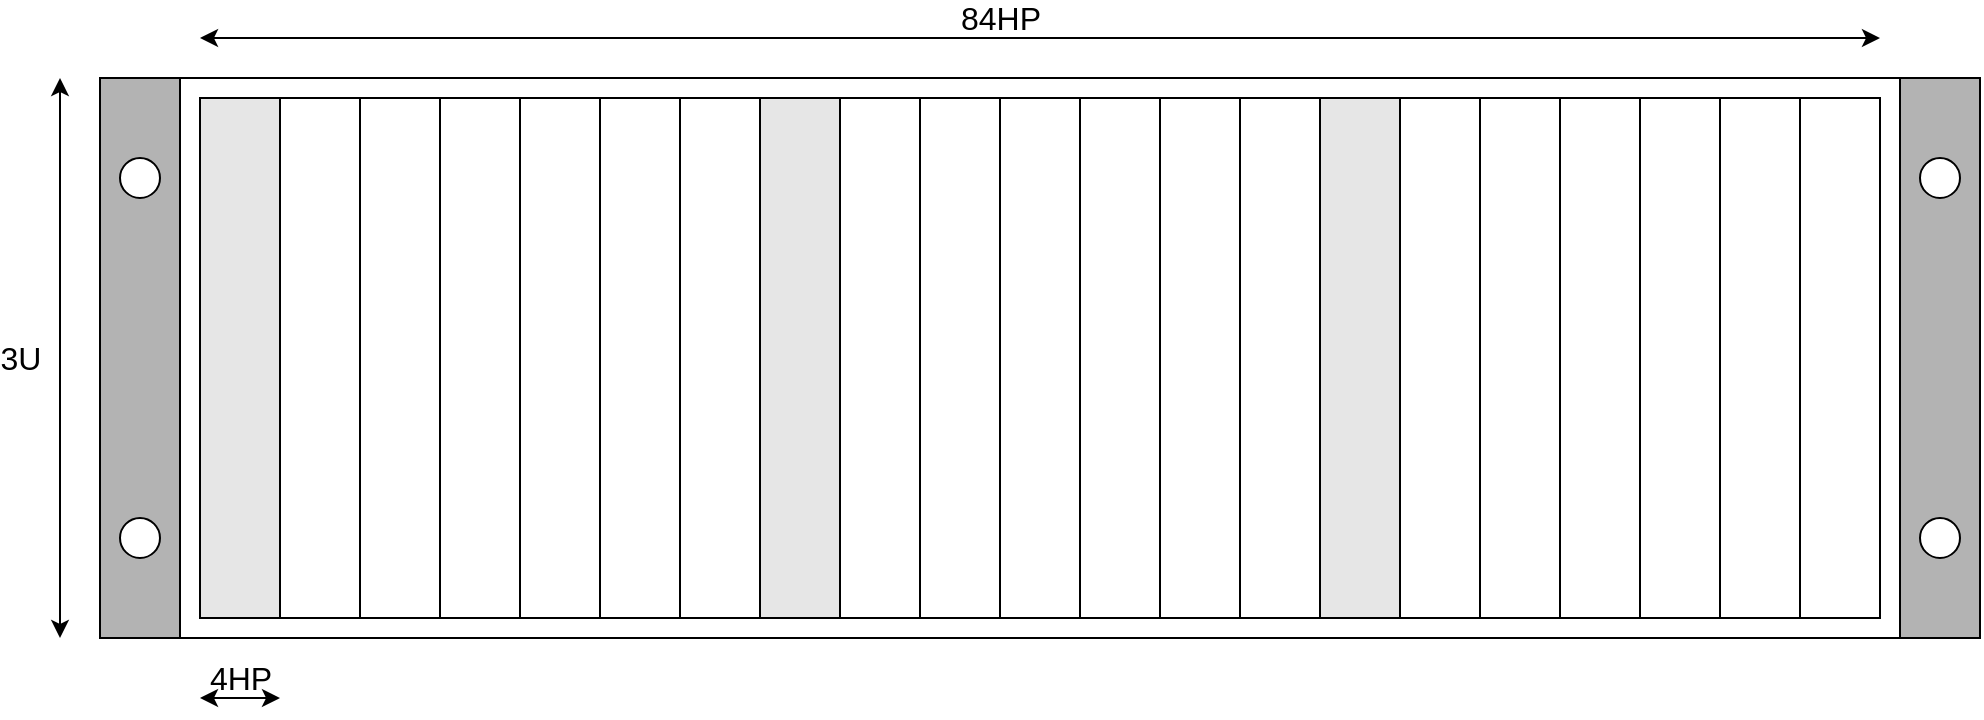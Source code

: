 <mxfile version="14.5.1" type="device" pages="5"><diagram id="MNDJ5KZnG7B_AExqAQ64" name="Enclosure Rack"><mxGraphModel dx="1457" dy="1865" grid="1" gridSize="10" guides="1" tooltips="1" connect="1" arrows="1" fold="1" page="1" pageScale="1" pageWidth="1169" pageHeight="827" math="0" shadow="0"><root><mxCell id="0"/><mxCell id="1" parent="0"/><mxCell id="eVLbjMVrUPcICRxPNLx5-1" value="" style="whiteSpace=wrap;html=1;" vertex="1" parent="1"><mxGeometry x="160" y="80" width="860" height="280" as="geometry"/></mxCell><mxCell id="eVLbjMVrUPcICRxPNLx5-6" value="" style="rounded=0;whiteSpace=wrap;html=1;" vertex="1" parent="1"><mxGeometry x="210" y="90" width="40" height="260" as="geometry"/></mxCell><mxCell id="eVLbjMVrUPcICRxPNLx5-7" value="" style="rounded=0;whiteSpace=wrap;html=1;fillColor=#E6E6E6;" vertex="1" parent="1"><mxGeometry x="170" y="90" width="40" height="260" as="geometry"/></mxCell><mxCell id="eVLbjMVrUPcICRxPNLx5-8" value="" style="rounded=0;whiteSpace=wrap;html=1;" vertex="1" parent="1"><mxGeometry x="290" y="90" width="40" height="260" as="geometry"/></mxCell><mxCell id="eVLbjMVrUPcICRxPNLx5-9" value="" style="rounded=0;whiteSpace=wrap;html=1;" vertex="1" parent="1"><mxGeometry x="250" y="90" width="40" height="260" as="geometry"/></mxCell><mxCell id="eVLbjMVrUPcICRxPNLx5-10" value="" style="rounded=0;whiteSpace=wrap;html=1;" vertex="1" parent="1"><mxGeometry x="370" y="90" width="40" height="260" as="geometry"/></mxCell><mxCell id="eVLbjMVrUPcICRxPNLx5-11" value="" style="rounded=0;whiteSpace=wrap;html=1;" vertex="1" parent="1"><mxGeometry x="330" y="90" width="40" height="260" as="geometry"/></mxCell><mxCell id="eVLbjMVrUPcICRxPNLx5-12" value="" style="rounded=0;whiteSpace=wrap;html=1;" vertex="1" parent="1"><mxGeometry x="410" y="90" width="40" height="260" as="geometry"/></mxCell><mxCell id="eVLbjMVrUPcICRxPNLx5-13" value="" style="rounded=0;whiteSpace=wrap;html=1;" vertex="1" parent="1"><mxGeometry x="490" y="90" width="40" height="260" as="geometry"/></mxCell><mxCell id="eVLbjMVrUPcICRxPNLx5-14" value="" style="rounded=0;whiteSpace=wrap;html=1;fillColor=#E6E6E6;" vertex="1" parent="1"><mxGeometry x="450" y="90" width="40" height="260" as="geometry"/></mxCell><mxCell id="eVLbjMVrUPcICRxPNLx5-15" value="" style="rounded=0;whiteSpace=wrap;html=1;" vertex="1" parent="1"><mxGeometry x="570" y="90" width="40" height="260" as="geometry"/></mxCell><mxCell id="eVLbjMVrUPcICRxPNLx5-16" value="" style="rounded=0;whiteSpace=wrap;html=1;" vertex="1" parent="1"><mxGeometry x="530" y="90" width="40" height="260" as="geometry"/></mxCell><mxCell id="eVLbjMVrUPcICRxPNLx5-17" value="" style="rounded=0;whiteSpace=wrap;html=1;" vertex="1" parent="1"><mxGeometry x="650" y="90" width="40" height="260" as="geometry"/></mxCell><mxCell id="eVLbjMVrUPcICRxPNLx5-18" value="" style="rounded=0;whiteSpace=wrap;html=1;" vertex="1" parent="1"><mxGeometry x="610" y="90" width="40" height="260" as="geometry"/></mxCell><mxCell id="eVLbjMVrUPcICRxPNLx5-19" value="" style="rounded=0;whiteSpace=wrap;html=1;" vertex="1" parent="1"><mxGeometry x="690" y="90" width="40" height="260" as="geometry"/></mxCell><mxCell id="eVLbjMVrUPcICRxPNLx5-20" value="" style="rounded=0;whiteSpace=wrap;html=1;" vertex="1" parent="1"><mxGeometry x="770" y="90" width="40" height="260" as="geometry"/></mxCell><mxCell id="eVLbjMVrUPcICRxPNLx5-21" value="" style="rounded=0;whiteSpace=wrap;html=1;fillColor=#E6E6E6;" vertex="1" parent="1"><mxGeometry x="730" y="90" width="40" height="260" as="geometry"/></mxCell><mxCell id="eVLbjMVrUPcICRxPNLx5-22" value="" style="rounded=0;whiteSpace=wrap;html=1;" vertex="1" parent="1"><mxGeometry x="850" y="90" width="40" height="260" as="geometry"/></mxCell><mxCell id="eVLbjMVrUPcICRxPNLx5-23" value="" style="rounded=0;whiteSpace=wrap;html=1;" vertex="1" parent="1"><mxGeometry x="810" y="90" width="40" height="260" as="geometry"/></mxCell><mxCell id="eVLbjMVrUPcICRxPNLx5-24" value="" style="rounded=0;whiteSpace=wrap;html=1;" vertex="1" parent="1"><mxGeometry x="930" y="90" width="40" height="260" as="geometry"/></mxCell><mxCell id="eVLbjMVrUPcICRxPNLx5-25" value="" style="rounded=0;whiteSpace=wrap;html=1;" vertex="1" parent="1"><mxGeometry x="890" y="90" width="40" height="260" as="geometry"/></mxCell><mxCell id="eVLbjMVrUPcICRxPNLx5-26" value="" style="rounded=0;whiteSpace=wrap;html=1;" vertex="1" parent="1"><mxGeometry x="970" y="90" width="40" height="260" as="geometry"/></mxCell><mxCell id="eVLbjMVrUPcICRxPNLx5-34" value="" style="group" vertex="1" connectable="0" parent="1"><mxGeometry x="120" y="80" width="40" height="280" as="geometry"/></mxCell><mxCell id="eVLbjMVrUPcICRxPNLx5-27" value="" style="rounded=0;whiteSpace=wrap;html=1;fillColor=#B3B3B3;" vertex="1" parent="eVLbjMVrUPcICRxPNLx5-34"><mxGeometry width="40" height="280" as="geometry"/></mxCell><mxCell id="eVLbjMVrUPcICRxPNLx5-28" value="" style="ellipse;whiteSpace=wrap;html=1;aspect=fixed;" vertex="1" parent="eVLbjMVrUPcICRxPNLx5-34"><mxGeometry x="10" y="40" width="20" height="20" as="geometry"/></mxCell><mxCell id="eVLbjMVrUPcICRxPNLx5-29" value="" style="ellipse;whiteSpace=wrap;html=1;aspect=fixed;" vertex="1" parent="eVLbjMVrUPcICRxPNLx5-34"><mxGeometry x="10" y="220" width="20" height="20" as="geometry"/></mxCell><mxCell id="eVLbjMVrUPcICRxPNLx5-35" value="" style="group" vertex="1" connectable="0" parent="1"><mxGeometry x="1020" y="80" width="40" height="280" as="geometry"/></mxCell><mxCell id="eVLbjMVrUPcICRxPNLx5-36" value="" style="rounded=0;whiteSpace=wrap;html=1;fillColor=#B3B3B3;" vertex="1" parent="eVLbjMVrUPcICRxPNLx5-35"><mxGeometry width="40" height="280" as="geometry"/></mxCell><mxCell id="eVLbjMVrUPcICRxPNLx5-37" value="" style="ellipse;whiteSpace=wrap;html=1;aspect=fixed;" vertex="1" parent="eVLbjMVrUPcICRxPNLx5-35"><mxGeometry x="10" y="40" width="20" height="20" as="geometry"/></mxCell><mxCell id="eVLbjMVrUPcICRxPNLx5-38" value="" style="ellipse;whiteSpace=wrap;html=1;aspect=fixed;" vertex="1" parent="eVLbjMVrUPcICRxPNLx5-35"><mxGeometry x="10" y="220" width="20" height="20" as="geometry"/></mxCell><mxCell id="eVLbjMVrUPcICRxPNLx5-39" value="" style="endArrow=classic;startArrow=classic;html=1;" edge="1" parent="1"><mxGeometry width="50" height="50" relative="1" as="geometry"><mxPoint x="170" y="60" as="sourcePoint"/><mxPoint x="1010" y="60" as="targetPoint"/></mxGeometry></mxCell><mxCell id="eVLbjMVrUPcICRxPNLx5-40" value="84HP" style="edgeLabel;html=1;align=center;verticalAlign=middle;resizable=0;points=[];fontSize=16;labelBackgroundColor=none;" vertex="1" connectable="0" parent="eVLbjMVrUPcICRxPNLx5-39"><mxGeometry x="-0.8" y="2" relative="1" as="geometry"><mxPoint x="315.83" y="-8" as="offset"/></mxGeometry></mxCell><mxCell id="eVLbjMVrUPcICRxPNLx5-41" value="" style="endArrow=classic;startArrow=classic;html=1;" edge="1" parent="1"><mxGeometry width="50" height="50" relative="1" as="geometry"><mxPoint x="100" y="360" as="sourcePoint"/><mxPoint x="100" y="80" as="targetPoint"/></mxGeometry></mxCell><mxCell id="eVLbjMVrUPcICRxPNLx5-42" value="3U" style="edgeLabel;html=1;align=center;verticalAlign=middle;resizable=0;points=[];fontSize=16;" vertex="1" connectable="0" parent="eVLbjMVrUPcICRxPNLx5-41"><mxGeometry x="-0.8" y="2" relative="1" as="geometry"><mxPoint x="-18" y="-112" as="offset"/></mxGeometry></mxCell><mxCell id="eVLbjMVrUPcICRxPNLx5-43" value="" style="endArrow=classic;startArrow=classic;html=1;" edge="1" parent="1"><mxGeometry width="50" height="50" relative="1" as="geometry"><mxPoint x="170" y="390" as="sourcePoint"/><mxPoint x="210" y="390" as="targetPoint"/></mxGeometry></mxCell><mxCell id="eVLbjMVrUPcICRxPNLx5-44" value="4HP" style="edgeLabel;html=1;align=center;verticalAlign=middle;resizable=0;points=[];fontSize=16;labelBackgroundColor=none;" vertex="1" connectable="0" parent="eVLbjMVrUPcICRxPNLx5-43"><mxGeometry x="-0.8" y="2" relative="1" as="geometry"><mxPoint x="15.83" y="-8" as="offset"/></mxGeometry></mxCell></root></mxGraphModel></diagram><diagram name="Enclosure Benchtop" id="D2Klw0IkqlMujFRbi0Z6"><mxGraphModel dx="1005" dy="1286" grid="1" gridSize="10" guides="1" tooltips="1" connect="1" arrows="1" fold="1" page="1" pageScale="1" pageWidth="1169" pageHeight="827" math="0" shadow="0"><root><mxCell id="6hnhiTwgcExnhz53r2gq-0"/><mxCell id="6hnhiTwgcExnhz53r2gq-1" parent="6hnhiTwgcExnhz53r2gq-0"/><mxCell id="6hnhiTwgcExnhz53r2gq-38" value="" style="rounded=1;whiteSpace=wrap;html=1;labelBackgroundColor=none;strokeColor=#000000;fillColor=#E6E6E6;fontSize=16;arcSize=5;" vertex="1" parent="6hnhiTwgcExnhz53r2gq-1"><mxGeometry x="150" y="70" width="320" height="300" as="geometry"/></mxCell><mxCell id="6hnhiTwgcExnhz53r2gq-2" value="" style="whiteSpace=wrap;html=1;" vertex="1" parent="6hnhiTwgcExnhz53r2gq-1"><mxGeometry x="160" y="80" width="300" height="280" as="geometry"/></mxCell><mxCell id="6hnhiTwgcExnhz53r2gq-3" value="" style="rounded=0;whiteSpace=wrap;html=1;" vertex="1" parent="6hnhiTwgcExnhz53r2gq-1"><mxGeometry x="210" y="90" width="40" height="260" as="geometry"/></mxCell><mxCell id="6hnhiTwgcExnhz53r2gq-4" value="" style="rounded=0;whiteSpace=wrap;html=1;fillColor=#E6E6E6;" vertex="1" parent="6hnhiTwgcExnhz53r2gq-1"><mxGeometry x="170" y="90" width="40" height="260" as="geometry"/></mxCell><mxCell id="6hnhiTwgcExnhz53r2gq-5" value="" style="rounded=0;whiteSpace=wrap;html=1;" vertex="1" parent="6hnhiTwgcExnhz53r2gq-1"><mxGeometry x="290" y="90" width="40" height="260" as="geometry"/></mxCell><mxCell id="6hnhiTwgcExnhz53r2gq-6" value="" style="rounded=0;whiteSpace=wrap;html=1;" vertex="1" parent="6hnhiTwgcExnhz53r2gq-1"><mxGeometry x="250" y="90" width="40" height="260" as="geometry"/></mxCell><mxCell id="6hnhiTwgcExnhz53r2gq-7" value="" style="rounded=0;whiteSpace=wrap;html=1;" vertex="1" parent="6hnhiTwgcExnhz53r2gq-1"><mxGeometry x="370" y="90" width="40" height="260" as="geometry"/></mxCell><mxCell id="6hnhiTwgcExnhz53r2gq-8" value="" style="rounded=0;whiteSpace=wrap;html=1;" vertex="1" parent="6hnhiTwgcExnhz53r2gq-1"><mxGeometry x="330" y="90" width="40" height="260" as="geometry"/></mxCell><mxCell id="6hnhiTwgcExnhz53r2gq-9" value="" style="rounded=0;whiteSpace=wrap;html=1;" vertex="1" parent="6hnhiTwgcExnhz53r2gq-1"><mxGeometry x="410" y="90" width="40" height="260" as="geometry"/></mxCell><mxCell id="6hnhiTwgcExnhz53r2gq-32" value="" style="endArrow=classic;startArrow=classic;html=1;" edge="1" parent="6hnhiTwgcExnhz53r2gq-1"><mxGeometry width="50" height="50" relative="1" as="geometry"><mxPoint x="170" y="60" as="sourcePoint"/><mxPoint x="450" y="60" as="targetPoint"/></mxGeometry></mxCell><mxCell id="6hnhiTwgcExnhz53r2gq-33" value="28HP" style="edgeLabel;html=1;align=center;verticalAlign=middle;resizable=0;points=[];fontSize=16;labelBackgroundColor=none;" vertex="1" connectable="0" parent="6hnhiTwgcExnhz53r2gq-32"><mxGeometry x="-0.8" y="2" relative="1" as="geometry"><mxPoint x="111.9" y="-8" as="offset"/></mxGeometry></mxCell><mxCell id="6hnhiTwgcExnhz53r2gq-34" value="" style="endArrow=classic;startArrow=classic;html=1;" edge="1" parent="6hnhiTwgcExnhz53r2gq-1"><mxGeometry width="50" height="50" relative="1" as="geometry"><mxPoint x="120" y="360" as="sourcePoint"/><mxPoint x="120" y="80" as="targetPoint"/></mxGeometry></mxCell><mxCell id="6hnhiTwgcExnhz53r2gq-35" value="3U" style="edgeLabel;html=1;align=center;verticalAlign=middle;resizable=0;points=[];fontSize=16;" vertex="1" connectable="0" parent="6hnhiTwgcExnhz53r2gq-34"><mxGeometry x="-0.8" y="2" relative="1" as="geometry"><mxPoint x="-18" y="-112" as="offset"/></mxGeometry></mxCell><mxCell id="6hnhiTwgcExnhz53r2gq-36" value="" style="endArrow=classic;startArrow=classic;html=1;" edge="1" parent="6hnhiTwgcExnhz53r2gq-1"><mxGeometry width="50" height="50" relative="1" as="geometry"><mxPoint x="170" y="390" as="sourcePoint"/><mxPoint x="210" y="390" as="targetPoint"/></mxGeometry></mxCell><mxCell id="6hnhiTwgcExnhz53r2gq-37" value="4HP" style="edgeLabel;html=1;align=center;verticalAlign=middle;resizable=0;points=[];fontSize=16;labelBackgroundColor=none;" vertex="1" connectable="0" parent="6hnhiTwgcExnhz53r2gq-36"><mxGeometry x="-0.8" y="2" relative="1" as="geometry"><mxPoint x="15.83" y="-8" as="offset"/></mxGeometry></mxCell></root></mxGraphModel></diagram><diagram id="w3sV7GIRUHl88WQMdcIB" name="Topology Backplane"><mxGraphModel dx="694" dy="888" grid="1" gridSize="10" guides="1" tooltips="1" connect="1" arrows="1" fold="1" page="1" pageScale="1" pageWidth="1169" pageHeight="827" math="0" shadow="0"><root><mxCell id="6FBcdCEy_lUd9jsfovt6-0"/><mxCell id="6FBcdCEy_lUd9jsfovt6-1" parent="6FBcdCEy_lUd9jsfovt6-0"/><mxCell id="OqITQe4SLJmVYKeCPVJA-0" value="" style="whiteSpace=wrap;html=1;" vertex="1" parent="6FBcdCEy_lUd9jsfovt6-1"><mxGeometry x="160" y="80" width="300" height="280" as="geometry"/></mxCell><mxCell id="OqITQe4SLJmVYKeCPVJA-35" style="rounded=0;orthogonalLoop=1;jettySize=auto;html=1;exitX=0.25;exitY=0;exitDx=0;exitDy=0;entryX=0.5;entryY=1;entryDx=0;entryDy=0;fontSize=12;edgeStyle=elbowEdgeStyle;elbow=vertical;fillColor=#f8cecc;strokeColor=#b85450;endArrow=classicThin;endFill=1;" edge="1" parent="6FBcdCEy_lUd9jsfovt6-1" source="OqITQe4SLJmVYKeCPVJA-8" target="OqITQe4SLJmVYKeCPVJA-34"><mxGeometry relative="1" as="geometry"/></mxCell><mxCell id="OqITQe4SLJmVYKeCPVJA-8" value="7" style="rounded=0;whiteSpace=wrap;html=1;labelBackgroundColor=none;strokeColor=#000000;fillColor=#E6E6E6;fontSize=12;" vertex="1" parent="6FBcdCEy_lUd9jsfovt6-1"><mxGeometry x="180" y="265" width="20" height="75" as="geometry"/></mxCell><mxCell id="OqITQe4SLJmVYKeCPVJA-10" value="H" style="rounded=0;whiteSpace=wrap;html=1;labelBackgroundColor=none;strokeColor=#000000;fillColor=#E6E6E6;fontSize=12;" vertex="1" parent="6FBcdCEy_lUd9jsfovt6-1"><mxGeometry x="180" y="100" width="20" height="75" as="geometry"/></mxCell><mxCell id="OqITQe4SLJmVYKeCPVJA-11" value="2" style="rounded=0;whiteSpace=wrap;html=1;labelBackgroundColor=none;strokeColor=#000000;fillColor=#E6E6E6;fontSize=12;" vertex="1" parent="6FBcdCEy_lUd9jsfovt6-1"><mxGeometry x="380" y="265" width="20" height="75" as="geometry"/></mxCell><mxCell id="OqITQe4SLJmVYKeCPVJA-37" style="rounded=0;orthogonalLoop=1;jettySize=auto;html=1;exitX=0.25;exitY=0;exitDx=0;exitDy=0;entryX=0.5;entryY=1;entryDx=0;entryDy=0;fontSize=12;edgeStyle=elbowEdgeStyle;elbow=vertical;fillColor=#f8cecc;strokeColor=#b85450;endArrow=classicThin;endFill=1;" edge="1" parent="6FBcdCEy_lUd9jsfovt6-1" source="OqITQe4SLJmVYKeCPVJA-12" target="OqITQe4SLJmVYKeCPVJA-34"><mxGeometry relative="1" as="geometry"/></mxCell><mxCell id="OqITQe4SLJmVYKeCPVJA-12" value="5" style="rounded=0;whiteSpace=wrap;html=1;labelBackgroundColor=none;strokeColor=#000000;fillColor=#E6E6E6;fontSize=12;" vertex="1" parent="6FBcdCEy_lUd9jsfovt6-1"><mxGeometry x="260" y="265" width="20" height="75" as="geometry"/></mxCell><mxCell id="OqITQe4SLJmVYKeCPVJA-13" value="4" style="rounded=0;whiteSpace=wrap;html=1;labelBackgroundColor=none;strokeColor=#000000;fillColor=#E6E6E6;fontSize=12;" vertex="1" parent="6FBcdCEy_lUd9jsfovt6-1"><mxGeometry x="300" y="265" width="20" height="75" as="geometry"/></mxCell><mxCell id="OqITQe4SLJmVYKeCPVJA-14" value="3" style="rounded=0;whiteSpace=wrap;html=1;labelBackgroundColor=none;strokeColor=#000000;fillColor=#E6E6E6;fontSize=12;" vertex="1" parent="6FBcdCEy_lUd9jsfovt6-1"><mxGeometry x="340" y="265" width="20" height="75" as="geometry"/></mxCell><mxCell id="OqITQe4SLJmVYKeCPVJA-36" style="rounded=0;orthogonalLoop=1;jettySize=auto;html=1;exitX=0.25;exitY=0;exitDx=0;exitDy=0;entryX=0.5;entryY=1;entryDx=0;entryDy=0;fontSize=12;edgeStyle=elbowEdgeStyle;elbow=vertical;fillColor=#f8cecc;strokeColor=#b85450;endArrow=classicThin;endFill=1;" edge="1" parent="6FBcdCEy_lUd9jsfovt6-1" source="OqITQe4SLJmVYKeCPVJA-15" target="OqITQe4SLJmVYKeCPVJA-34"><mxGeometry relative="1" as="geometry"/></mxCell><mxCell id="OqITQe4SLJmVYKeCPVJA-15" value="6" style="rounded=0;whiteSpace=wrap;html=1;labelBackgroundColor=none;strokeColor=#000000;fillColor=#E6E6E6;fontSize=12;" vertex="1" parent="6FBcdCEy_lUd9jsfovt6-1"><mxGeometry x="220" y="265" width="20" height="75" as="geometry"/></mxCell><mxCell id="OqITQe4SLJmVYKeCPVJA-16" value="1" style="rounded=0;whiteSpace=wrap;html=1;labelBackgroundColor=none;strokeColor=#000000;fillColor=#E6E6E6;fontSize=12;" vertex="1" parent="6FBcdCEy_lUd9jsfovt6-1"><mxGeometry x="420" y="265" width="20" height="75" as="geometry"/></mxCell><mxCell id="OqITQe4SLJmVYKeCPVJA-17" value="RJ45" style="whiteSpace=wrap;html=1;labelBackgroundColor=none;strokeColor=#000000;fillColor=#E6E6E6;fontSize=12;" vertex="1" parent="6FBcdCEy_lUd9jsfovt6-1"><mxGeometry x="370" y="185" width="40" height="20" as="geometry"/></mxCell><mxCell id="OqITQe4SLJmVYKeCPVJA-18" value="" style="whiteSpace=wrap;html=1;aspect=fixed;labelBackgroundColor=none;strokeColor=#000000;fillColor=#E6E6E6;fontSize=16;" vertex="1" parent="6FBcdCEy_lUd9jsfovt6-1"><mxGeometry x="150" y="330" width="20" height="20" as="geometry"/></mxCell><mxCell id="OqITQe4SLJmVYKeCPVJA-19" value="" style="whiteSpace=wrap;html=1;aspect=fixed;labelBackgroundColor=none;strokeColor=#000000;fillColor=#E6E6E6;fontSize=16;" vertex="1" parent="6FBcdCEy_lUd9jsfovt6-1"><mxGeometry x="450" y="90" width="20" height="20" as="geometry"/></mxCell><mxCell id="OqITQe4SLJmVYKeCPVJA-20" value="" style="whiteSpace=wrap;html=1;aspect=fixed;labelBackgroundColor=none;strokeColor=#000000;fillColor=#E6E6E6;fontSize=16;" vertex="1" parent="6FBcdCEy_lUd9jsfovt6-1"><mxGeometry x="450" y="210" width="20" height="20" as="geometry"/></mxCell><mxCell id="OqITQe4SLJmVYKeCPVJA-22" value="" style="whiteSpace=wrap;html=1;aspect=fixed;labelBackgroundColor=none;strokeColor=#000000;fillColor=#E6E6E6;fontSize=16;" vertex="1" parent="6FBcdCEy_lUd9jsfovt6-1"><mxGeometry x="150" y="210" width="20" height="20" as="geometry"/></mxCell><mxCell id="OqITQe4SLJmVYKeCPVJA-23" value="" style="whiteSpace=wrap;html=1;aspect=fixed;labelBackgroundColor=none;strokeColor=#000000;fillColor=#E6E6E6;fontSize=16;" vertex="1" parent="6FBcdCEy_lUd9jsfovt6-1"><mxGeometry x="150" y="90" width="20" height="20" as="geometry"/></mxCell><mxCell id="OqITQe4SLJmVYKeCPVJA-24" value="" style="whiteSpace=wrap;html=1;aspect=fixed;labelBackgroundColor=none;strokeColor=#000000;fillColor=#E6E6E6;fontSize=16;" vertex="1" parent="6FBcdCEy_lUd9jsfovt6-1"><mxGeometry x="450" y="330" width="20" height="20" as="geometry"/></mxCell><mxCell id="OqITQe4SLJmVYKeCPVJA-32" value="&lt;div&gt;LAN&lt;/div&gt;&lt;div&gt;SWITCH&lt;br&gt;&lt;/div&gt;" style="whiteSpace=wrap;html=1;labelBackgroundColor=none;strokeColor=#000000;fillColor=#E6E6E6;fontSize=12;" vertex="1" parent="6FBcdCEy_lUd9jsfovt6-1"><mxGeometry x="290" y="175" width="60" height="40" as="geometry"/></mxCell><mxCell id="OqITQe4SLJmVYKeCPVJA-38" style="edgeStyle=elbowEdgeStyle;rounded=0;orthogonalLoop=1;jettySize=auto;html=1;exitX=0.5;exitY=0;exitDx=0;exitDy=0;entryX=1;entryY=0.75;entryDx=0;entryDy=0;fontSize=12;elbow=vertical;fillColor=#f8cecc;strokeColor=#b85450;endArrow=classicThin;endFill=1;" edge="1" parent="6FBcdCEy_lUd9jsfovt6-1" source="OqITQe4SLJmVYKeCPVJA-34" target="OqITQe4SLJmVYKeCPVJA-10"><mxGeometry relative="1" as="geometry"><Array as="points"><mxPoint x="220" y="156"/><mxPoint x="210" y="200"/></Array></mxGeometry></mxCell><mxCell id="OqITQe4SLJmVYKeCPVJA-34" value="USB HUB" style="whiteSpace=wrap;html=1;labelBackgroundColor=none;strokeColor=#000000;fillColor=#E6E6E6;fontSize=12;" vertex="1" parent="6FBcdCEy_lUd9jsfovt6-1"><mxGeometry x="220" y="160" width="60" height="40" as="geometry"/></mxCell><mxCell id="OqITQe4SLJmVYKeCPVJA-40" style="rounded=0;orthogonalLoop=1;jettySize=auto;html=1;entryX=0.5;entryY=1;entryDx=0;entryDy=0;fontSize=12;edgeStyle=elbowEdgeStyle;elbow=vertical;exitX=0.25;exitY=0;exitDx=0;exitDy=0;fillColor=#f8cecc;strokeColor=#b85450;endArrow=classicThin;endFill=1;" edge="1" parent="6FBcdCEy_lUd9jsfovt6-1" source="OqITQe4SLJmVYKeCPVJA-13" target="OqITQe4SLJmVYKeCPVJA-34"><mxGeometry relative="1" as="geometry"><mxPoint x="310" y="265" as="sourcePoint"/><mxPoint x="300" y="220" as="targetPoint"/></mxGeometry></mxCell><mxCell id="OqITQe4SLJmVYKeCPVJA-41" style="rounded=0;orthogonalLoop=1;jettySize=auto;html=1;exitX=0.25;exitY=0;exitDx=0;exitDy=0;entryX=0.5;entryY=1;entryDx=0;entryDy=0;fontSize=12;edgeStyle=elbowEdgeStyle;elbow=vertical;fillColor=#f8cecc;strokeColor=#b85450;endArrow=classicThin;endFill=1;" edge="1" parent="6FBcdCEy_lUd9jsfovt6-1" source="OqITQe4SLJmVYKeCPVJA-14" target="OqITQe4SLJmVYKeCPVJA-34"><mxGeometry relative="1" as="geometry"><mxPoint x="290" y="285" as="sourcePoint"/><mxPoint x="280" y="240" as="targetPoint"/></mxGeometry></mxCell><mxCell id="OqITQe4SLJmVYKeCPVJA-42" style="rounded=0;orthogonalLoop=1;jettySize=auto;html=1;exitX=0.25;exitY=0;exitDx=0;exitDy=0;entryX=0.5;entryY=1;entryDx=0;entryDy=0;fontSize=12;edgeStyle=elbowEdgeStyle;elbow=vertical;fillColor=#f8cecc;strokeColor=#b85450;endArrow=classicThin;endFill=1;" edge="1" parent="6FBcdCEy_lUd9jsfovt6-1" source="OqITQe4SLJmVYKeCPVJA-11" target="OqITQe4SLJmVYKeCPVJA-34"><mxGeometry relative="1" as="geometry"><mxPoint x="355" y="275" as="sourcePoint"/><mxPoint x="270" y="230" as="targetPoint"/></mxGeometry></mxCell><mxCell id="OqITQe4SLJmVYKeCPVJA-43" style="rounded=0;orthogonalLoop=1;jettySize=auto;html=1;exitX=0.25;exitY=0;exitDx=0;exitDy=0;entryX=0.5;entryY=1;entryDx=0;entryDy=0;fontSize=12;edgeStyle=elbowEdgeStyle;elbow=vertical;fillColor=#f8cecc;strokeColor=#b85450;endArrow=classicThin;endFill=1;" edge="1" parent="6FBcdCEy_lUd9jsfovt6-1" source="OqITQe4SLJmVYKeCPVJA-16" target="OqITQe4SLJmVYKeCPVJA-34"><mxGeometry relative="1" as="geometry"><mxPoint x="365" y="285" as="sourcePoint"/><mxPoint x="280" y="240" as="targetPoint"/></mxGeometry></mxCell><mxCell id="OqITQe4SLJmVYKeCPVJA-44" style="rounded=0;orthogonalLoop=1;jettySize=auto;html=1;exitX=0.75;exitY=0;exitDx=0;exitDy=0;fontSize=12;edgeStyle=elbowEdgeStyle;elbow=vertical;fillColor=#dae8fc;strokeColor=#6c8ebf;entryX=0.5;entryY=1;entryDx=0;entryDy=0;endArrow=classicThin;endFill=1;" edge="1" parent="6FBcdCEy_lUd9jsfovt6-1" source="OqITQe4SLJmVYKeCPVJA-8" target="OqITQe4SLJmVYKeCPVJA-32"><mxGeometry relative="1" as="geometry"><mxPoint x="195" y="275" as="sourcePoint"/><mxPoint x="327" y="215" as="targetPoint"/></mxGeometry></mxCell><mxCell id="OqITQe4SLJmVYKeCPVJA-45" style="rounded=0;orthogonalLoop=1;jettySize=auto;html=1;exitX=0.75;exitY=0;exitDx=0;exitDy=0;fontSize=12;edgeStyle=elbowEdgeStyle;elbow=vertical;fillColor=#dae8fc;strokeColor=#6c8ebf;entryX=0.5;entryY=1;entryDx=0;entryDy=0;endArrow=classicThin;endFill=1;" edge="1" parent="6FBcdCEy_lUd9jsfovt6-1" source="OqITQe4SLJmVYKeCPVJA-15" target="OqITQe4SLJmVYKeCPVJA-32"><mxGeometry relative="1" as="geometry"><mxPoint x="205" y="275" as="sourcePoint"/><mxPoint x="336.64" y="225.2" as="targetPoint"/></mxGeometry></mxCell><mxCell id="OqITQe4SLJmVYKeCPVJA-46" style="rounded=0;orthogonalLoop=1;jettySize=auto;html=1;exitX=0.75;exitY=0;exitDx=0;exitDy=0;fontSize=12;edgeStyle=elbowEdgeStyle;elbow=vertical;fillColor=#dae8fc;strokeColor=#6c8ebf;entryX=0.5;entryY=1;entryDx=0;entryDy=0;endArrow=classicThin;endFill=1;" edge="1" parent="6FBcdCEy_lUd9jsfovt6-1" source="OqITQe4SLJmVYKeCPVJA-13" target="OqITQe4SLJmVYKeCPVJA-32"><mxGeometry relative="1" as="geometry"><mxPoint x="205" y="275" as="sourcePoint"/><mxPoint x="340" y="225" as="targetPoint"/></mxGeometry></mxCell><mxCell id="OqITQe4SLJmVYKeCPVJA-47" style="rounded=0;orthogonalLoop=1;jettySize=auto;html=1;exitX=0.75;exitY=0;exitDx=0;exitDy=0;fontSize=12;edgeStyle=elbowEdgeStyle;elbow=vertical;fillColor=#dae8fc;strokeColor=#6c8ebf;entryX=0.5;entryY=1;entryDx=0;entryDy=0;endArrow=classicThin;endFill=1;" edge="1" parent="6FBcdCEy_lUd9jsfovt6-1" source="OqITQe4SLJmVYKeCPVJA-14" target="OqITQe4SLJmVYKeCPVJA-32"><mxGeometry relative="1" as="geometry"><mxPoint x="215" y="285" as="sourcePoint"/><mxPoint x="330" y="220" as="targetPoint"/></mxGeometry></mxCell><mxCell id="OqITQe4SLJmVYKeCPVJA-48" style="rounded=0;orthogonalLoop=1;jettySize=auto;html=1;exitX=0.75;exitY=0;exitDx=0;exitDy=0;fontSize=12;edgeStyle=elbowEdgeStyle;elbow=vertical;fillColor=#dae8fc;strokeColor=#6c8ebf;entryX=0.5;entryY=1;entryDx=0;entryDy=0;endArrow=classicThin;endFill=1;" edge="1" parent="6FBcdCEy_lUd9jsfovt6-1" source="OqITQe4SLJmVYKeCPVJA-11" target="OqITQe4SLJmVYKeCPVJA-32"><mxGeometry relative="1" as="geometry"><mxPoint x="225" y="295" as="sourcePoint"/><mxPoint x="360" y="245" as="targetPoint"/></mxGeometry></mxCell><mxCell id="OqITQe4SLJmVYKeCPVJA-49" style="rounded=0;orthogonalLoop=1;jettySize=auto;html=1;exitX=0.75;exitY=0;exitDx=0;exitDy=0;fontSize=12;edgeStyle=elbowEdgeStyle;elbow=vertical;fillColor=#dae8fc;strokeColor=#6c8ebf;entryX=0.5;entryY=1;entryDx=0;entryDy=0;endArrow=classicThin;endFill=1;" edge="1" parent="6FBcdCEy_lUd9jsfovt6-1" source="OqITQe4SLJmVYKeCPVJA-16" target="OqITQe4SLJmVYKeCPVJA-32"><mxGeometry relative="1" as="geometry"><mxPoint x="235" y="305" as="sourcePoint"/><mxPoint x="370" y="255" as="targetPoint"/></mxGeometry></mxCell><mxCell id="OqITQe4SLJmVYKeCPVJA-50" style="rounded=0;orthogonalLoop=1;jettySize=auto;html=1;fontSize=12;edgeStyle=elbowEdgeStyle;elbow=vertical;fillColor=#dae8fc;strokeColor=#6c8ebf;entryX=0.5;entryY=1;entryDx=0;entryDy=0;exitX=0.75;exitY=0;exitDx=0;exitDy=0;endArrow=classicThin;endFill=1;" edge="1" parent="6FBcdCEy_lUd9jsfovt6-1" source="OqITQe4SLJmVYKeCPVJA-12" target="OqITQe4SLJmVYKeCPVJA-32"><mxGeometry relative="1" as="geometry"><mxPoint x="245" y="315" as="sourcePoint"/><mxPoint x="380" y="265" as="targetPoint"/></mxGeometry></mxCell><mxCell id="OqITQe4SLJmVYKeCPVJA-51" style="edgeStyle=orthogonalEdgeStyle;rounded=0;orthogonalLoop=1;jettySize=auto;html=1;exitX=0;exitY=0.25;exitDx=0;exitDy=0;entryX=1;entryY=0.25;entryDx=0;entryDy=0;fontSize=12;elbow=vertical;fillColor=#f8cecc;strokeColor=#b85450;endArrow=classicThin;endFill=1;" edge="1" parent="6FBcdCEy_lUd9jsfovt6-1" source="OqITQe4SLJmVYKeCPVJA-20" target="OqITQe4SLJmVYKeCPVJA-10"><mxGeometry relative="1" as="geometry"><mxPoint x="260.0" y="180" as="sourcePoint"/><mxPoint x="210.0" y="166.25" as="targetPoint"/><Array as="points"><mxPoint x="440" y="215"/><mxPoint x="440" y="119"/><mxPoint x="200" y="119"/></Array></mxGeometry></mxCell><mxCell id="OqITQe4SLJmVYKeCPVJA-52" style="edgeStyle=orthogonalEdgeStyle;rounded=0;orthogonalLoop=1;jettySize=auto;html=1;exitX=0;exitY=0.75;exitDx=0;exitDy=0;fontSize=12;elbow=vertical;fillColor=#f8cecc;strokeColor=#b85450;entryX=1;entryY=0.5;entryDx=0;entryDy=0;endArrow=classicThin;endFill=1;" edge="1" parent="6FBcdCEy_lUd9jsfovt6-1" source="OqITQe4SLJmVYKeCPVJA-20" target="OqITQe4SLJmVYKeCPVJA-10"><mxGeometry relative="1" as="geometry"><mxPoint x="460" y="225" as="sourcePoint"/><mxPoint x="230" y="137" as="targetPoint"/><Array as="points"><mxPoint x="420" y="225"/><mxPoint x="420" y="137"/></Array></mxGeometry></mxCell><mxCell id="OqITQe4SLJmVYKeCPVJA-53" style="rounded=0;orthogonalLoop=1;jettySize=auto;html=1;fontSize=12;edgeStyle=elbowEdgeStyle;elbow=vertical;fillColor=#dae8fc;strokeColor=#6c8ebf;exitX=1;exitY=0.5;exitDx=0;exitDy=0;entryX=0;entryY=0.5;entryDx=0;entryDy=0;" edge="1" parent="6FBcdCEy_lUd9jsfovt6-1" source="OqITQe4SLJmVYKeCPVJA-32" target="OqITQe4SLJmVYKeCPVJA-17"><mxGeometry relative="1" as="geometry"><mxPoint x="330" y="188" as="sourcePoint"/><mxPoint x="385" y="195" as="targetPoint"/></mxGeometry></mxCell><mxCell id="OqITQe4SLJmVYKeCPVJA-54" style="edgeStyle=orthogonalEdgeStyle;rounded=0;orthogonalLoop=1;jettySize=auto;html=1;exitX=0;exitY=0.75;exitDx=0;exitDy=0;entryX=1;entryY=0.75;entryDx=0;entryDy=0;fontSize=12;elbow=vertical;fillColor=#f8cecc;strokeColor=#b85450;endArrow=classicThin;endFill=1;" edge="1" parent="6FBcdCEy_lUd9jsfovt6-1" source="OqITQe4SLJmVYKeCPVJA-10" target="OqITQe4SLJmVYKeCPVJA-22"><mxGeometry relative="1" as="geometry"><mxPoint x="260.0" y="180" as="sourcePoint"/><mxPoint x="210.0" y="166.25" as="targetPoint"/><Array as="points"><mxPoint x="175" y="156"/><mxPoint x="175" y="190"/><mxPoint x="195" y="190"/><mxPoint x="195" y="225"/></Array></mxGeometry></mxCell><mxCell id="OqITQe4SLJmVYKeCPVJA-55" style="edgeStyle=orthogonalEdgeStyle;rounded=0;orthogonalLoop=1;jettySize=auto;html=1;exitX=0;exitY=0.5;exitDx=0;exitDy=0;entryX=1;entryY=0.25;entryDx=0;entryDy=0;fontSize=12;elbow=vertical;fillColor=#f8cecc;strokeColor=#b85450;endArrow=classicThin;endFill=1;" edge="1" parent="6FBcdCEy_lUd9jsfovt6-1" source="OqITQe4SLJmVYKeCPVJA-10" target="OqITQe4SLJmVYKeCPVJA-22"><mxGeometry relative="1" as="geometry"><mxPoint x="140.0" y="140" as="sourcePoint"/><mxPoint x="130.0" y="208.75" as="targetPoint"/><Array as="points"><mxPoint x="165" y="137"/><mxPoint x="165" y="200"/><mxPoint x="185" y="200"/><mxPoint x="185" y="215"/></Array></mxGeometry></mxCell><mxCell id="OqITQe4SLJmVYKeCPVJA-62" value="" style="endArrow=classic;html=1;fontSize=12;" edge="1" parent="6FBcdCEy_lUd9jsfovt6-1"><mxGeometry width="50" height="50" relative="1" as="geometry"><mxPoint x="480" y="100" as="sourcePoint"/><mxPoint x="510" y="90" as="targetPoint"/></mxGeometry></mxCell><mxCell id="OqITQe4SLJmVYKeCPVJA-63" value="24V&amp;nbsp; Out" style="edgeLabel;html=1;align=center;verticalAlign=middle;resizable=0;points=[];fontSize=12;" vertex="1" connectable="0" parent="OqITQe4SLJmVYKeCPVJA-62"><mxGeometry x="-0.381" y="2" relative="1" as="geometry"><mxPoint x="51.42" y="-15.03" as="offset"/></mxGeometry></mxCell><mxCell id="OqITQe4SLJmVYKeCPVJA-64" value="" style="endArrow=classic;html=1;fontSize=12;" edge="1" parent="6FBcdCEy_lUd9jsfovt6-1"><mxGeometry width="50" height="50" relative="1" as="geometry"><mxPoint x="510" y="205" as="sourcePoint"/><mxPoint x="480" y="217.5" as="targetPoint"/></mxGeometry></mxCell><mxCell id="OqITQe4SLJmVYKeCPVJA-65" value="2x USB Device&lt;br&gt;I2C" style="edgeLabel;html=1;align=center;verticalAlign=middle;resizable=0;points=[];fontSize=12;labelBackgroundColor=none;" vertex="1" connectable="0" parent="OqITQe4SLJmVYKeCPVJA-64"><mxGeometry x="-0.381" y="2" relative="1" as="geometry"><mxPoint x="28.46" y="-10.69" as="offset"/></mxGeometry></mxCell><mxCell id="OqITQe4SLJmVYKeCPVJA-66" value="" style="endArrow=classic;html=1;fontSize=12;" edge="1" parent="6FBcdCEy_lUd9jsfovt6-1"><mxGeometry width="50" height="50" relative="1" as="geometry"><mxPoint x="510" y="330" as="sourcePoint"/><mxPoint x="480" y="340" as="targetPoint"/></mxGeometry></mxCell><mxCell id="OqITQe4SLJmVYKeCPVJA-67" value="AUX Power + CAN&lt;br&gt;Daisy Chain" style="edgeLabel;html=1;align=center;verticalAlign=middle;resizable=0;points=[];fontSize=12;labelBackgroundColor=none;" vertex="1" connectable="0" parent="OqITQe4SLJmVYKeCPVJA-66"><mxGeometry x="-0.381" y="2" relative="1" as="geometry"><mxPoint x="48.47" y="-13.24" as="offset"/></mxGeometry></mxCell><mxCell id="OqITQe4SLJmVYKeCPVJA-68" value="" style="endArrow=classic;html=1;fontSize=12;" edge="1" parent="6FBcdCEy_lUd9jsfovt6-1"><mxGeometry width="50" height="50" relative="1" as="geometry"><mxPoint x="250" y="60" as="sourcePoint"/><mxPoint x="210" y="100" as="targetPoint"/></mxGeometry></mxCell><mxCell id="OqITQe4SLJmVYKeCPVJA-69" value="Host Connector" style="edgeLabel;html=1;align=center;verticalAlign=middle;resizable=0;points=[];fontSize=12;" vertex="1" connectable="0" parent="OqITQe4SLJmVYKeCPVJA-68"><mxGeometry x="-0.381" y="2" relative="1" as="geometry"><mxPoint x="41.11" y="-23.94" as="offset"/></mxGeometry></mxCell><mxCell id="OqITQe4SLJmVYKeCPVJA-70" value="24V In" style="whiteSpace=wrap;html=1;labelBackgroundColor=none;strokeColor=#000000;fillColor=#E6E6E6;fontSize=12;" vertex="1" parent="6FBcdCEy_lUd9jsfovt6-1"><mxGeometry x="370" y="150" width="40" height="20" as="geometry"/></mxCell><mxCell id="Gt-7YRB7ACufZHJtM_Fc-1" value="(Front View)&amp;nbsp; " style="text;html=1;strokeColor=none;fillColor=none;align=center;verticalAlign=middle;whiteSpace=wrap;rounded=0;labelBackgroundColor=none;fontSize=10;" vertex="1" parent="6FBcdCEy_lUd9jsfovt6-1"><mxGeometry x="265" y="394" width="90" height="20" as="geometry"/></mxCell><mxCell id="Gt-7YRB7ACufZHJtM_Fc-3" value="" style="endArrow=classic;html=1;fontSize=12;" edge="1" parent="6FBcdCEy_lUd9jsfovt6-1"><mxGeometry width="50" height="50" relative="1" as="geometry"><mxPoint x="110" y="90" as="sourcePoint"/><mxPoint x="130" y="100" as="targetPoint"/></mxGeometry></mxCell><mxCell id="Gt-7YRB7ACufZHJtM_Fc-6" value="24V In" style="edgeLabel;html=1;align=center;verticalAlign=middle;resizable=0;points=[];fontSize=12;" vertex="1" connectable="0" parent="Gt-7YRB7ACufZHJtM_Fc-3"><mxGeometry x="-0.381" y="2" relative="1" as="geometry"><mxPoint x="-27.03" y="-11.28" as="offset"/></mxGeometry></mxCell><mxCell id="Gt-7YRB7ACufZHJtM_Fc-7" value="" style="endArrow=classic;html=1;fontSize=12;" edge="1" parent="6FBcdCEy_lUd9jsfovt6-1"><mxGeometry width="50" height="50" relative="1" as="geometry"><mxPoint x="130" y="195" as="sourcePoint"/><mxPoint x="110" y="185" as="targetPoint"/></mxGeometry></mxCell><mxCell id="Gt-7YRB7ACufZHJtM_Fc-8" value="2x USB Host&lt;br&gt;I2C" style="edgeLabel;html=1;align=center;verticalAlign=middle;resizable=0;points=[];fontSize=12;labelBackgroundColor=none;" vertex="1" connectable="0" parent="Gt-7YRB7ACufZHJtM_Fc-7"><mxGeometry x="-0.381" y="2" relative="1" as="geometry"><mxPoint x="-33.02" y="-13.75" as="offset"/></mxGeometry></mxCell><mxCell id="Ne8lcZJtk83dquPPS4UV-0" value="" style="endArrow=classicThin;startArrow=classicThin;html=1;fontSize=10;endFill=1;startFill=1;strokeColor=#B3B3B3;" edge="1" parent="6FBcdCEy_lUd9jsfovt6-1"><mxGeometry width="50" height="50" relative="1" as="geometry"><mxPoint x="160" y="370" as="sourcePoint"/><mxPoint x="460" y="370" as="targetPoint"/></mxGeometry></mxCell><mxCell id="Ne8lcZJtk83dquPPS4UV-1" value="141.5mm" style="edgeLabel;html=1;align=center;verticalAlign=middle;resizable=0;points=[];fontSize=10;" vertex="1" connectable="0" parent="Ne8lcZJtk83dquPPS4UV-0"><mxGeometry x="0.276" y="-4" relative="1" as="geometry"><mxPoint x="-41.6" y="7" as="offset"/></mxGeometry></mxCell><mxCell id="Ne8lcZJtk83dquPPS4UV-2" value="" style="endArrow=classicThin;startArrow=classicThin;html=1;fontSize=10;endFill=1;startFill=1;strokeColor=#B3B3B3;" edge="1" parent="6FBcdCEy_lUd9jsfovt6-1"><mxGeometry width="50" height="50" relative="1" as="geometry"><mxPoint x="140" y="80" as="sourcePoint"/><mxPoint x="140" y="360" as="targetPoint"/></mxGeometry></mxCell><mxCell id="Ne8lcZJtk83dquPPS4UV-3" value="129mm" style="edgeLabel;html=1;align=center;verticalAlign=middle;resizable=0;points=[];fontSize=10;horizontal=0;" vertex="1" connectable="0" parent="Ne8lcZJtk83dquPPS4UV-2"><mxGeometry x="0.276" y="-4" relative="1" as="geometry"><mxPoint x="-6.0" y="-38.8" as="offset"/></mxGeometry></mxCell></root></mxGraphModel></diagram><diagram name="Topology Daisy Chain" id="zBxOy7DjChvxoAOCnta0"><mxGraphModel dx="1005" dy="1286" grid="1" gridSize="10" guides="1" tooltips="1" connect="1" arrows="1" fold="1" page="1" pageScale="1" pageWidth="1169" pageHeight="827" math="0" shadow="0"><root><mxCell id="kMAHO2DAIj7d9tgrcjQr-0"/><mxCell id="kMAHO2DAIj7d9tgrcjQr-1" parent="kMAHO2DAIj7d9tgrcjQr-0"/><mxCell id="kMAHO2DAIj7d9tgrcjQr-2" value="" style="whiteSpace=wrap;html=1;" vertex="1" parent="kMAHO2DAIj7d9tgrcjQr-1"><mxGeometry x="160" y="80" width="300" height="280" as="geometry"/></mxCell><mxCell id="kMAHO2DAIj7d9tgrcjQr-3" style="rounded=0;orthogonalLoop=1;jettySize=auto;html=1;exitX=0.25;exitY=0;exitDx=0;exitDy=0;entryX=0.5;entryY=1;entryDx=0;entryDy=0;fontSize=12;edgeStyle=elbowEdgeStyle;elbow=vertical;fillColor=#f8cecc;strokeColor=#b85450;endArrow=classicThin;endFill=1;" edge="1" parent="kMAHO2DAIj7d9tgrcjQr-1" source="kMAHO2DAIj7d9tgrcjQr-4" target="kMAHO2DAIj7d9tgrcjQr-23"><mxGeometry relative="1" as="geometry"/></mxCell><mxCell id="kMAHO2DAIj7d9tgrcjQr-4" value="7" style="rounded=0;whiteSpace=wrap;html=1;labelBackgroundColor=none;strokeColor=#000000;fillColor=#E6E6E6;fontSize=12;" vertex="1" parent="kMAHO2DAIj7d9tgrcjQr-1"><mxGeometry x="180" y="265" width="20" height="75" as="geometry"/></mxCell><mxCell id="kMAHO2DAIj7d9tgrcjQr-5" value="H" style="rounded=0;whiteSpace=wrap;html=1;labelBackgroundColor=none;strokeColor=#000000;fillColor=#E6E6E6;fontSize=12;" vertex="1" parent="kMAHO2DAIj7d9tgrcjQr-1"><mxGeometry x="180" y="100" width="20" height="75" as="geometry"/></mxCell><mxCell id="kMAHO2DAIj7d9tgrcjQr-6" value="2" style="rounded=0;whiteSpace=wrap;html=1;labelBackgroundColor=none;strokeColor=#000000;fillColor=#E6E6E6;fontSize=12;" vertex="1" parent="kMAHO2DAIj7d9tgrcjQr-1"><mxGeometry x="380" y="265" width="20" height="75" as="geometry"/></mxCell><mxCell id="kMAHO2DAIj7d9tgrcjQr-7" style="rounded=0;orthogonalLoop=1;jettySize=auto;html=1;exitX=0.25;exitY=0;exitDx=0;exitDy=0;entryX=0.5;entryY=1;entryDx=0;entryDy=0;fontSize=12;edgeStyle=elbowEdgeStyle;elbow=vertical;fillColor=#f8cecc;strokeColor=#b85450;endArrow=classicThin;endFill=1;" edge="1" parent="kMAHO2DAIj7d9tgrcjQr-1" source="kMAHO2DAIj7d9tgrcjQr-8" target="kMAHO2DAIj7d9tgrcjQr-23"><mxGeometry relative="1" as="geometry"/></mxCell><mxCell id="kMAHO2DAIj7d9tgrcjQr-8" value="5" style="rounded=0;whiteSpace=wrap;html=1;labelBackgroundColor=none;strokeColor=#000000;fillColor=#E6E6E6;fontSize=12;" vertex="1" parent="kMAHO2DAIj7d9tgrcjQr-1"><mxGeometry x="260" y="265" width="20" height="75" as="geometry"/></mxCell><mxCell id="kMAHO2DAIj7d9tgrcjQr-9" value="4" style="rounded=0;whiteSpace=wrap;html=1;labelBackgroundColor=none;strokeColor=#000000;fillColor=#E6E6E6;fontSize=12;" vertex="1" parent="kMAHO2DAIj7d9tgrcjQr-1"><mxGeometry x="300" y="265" width="20" height="75" as="geometry"/></mxCell><mxCell id="kMAHO2DAIj7d9tgrcjQr-10" value="3" style="rounded=0;whiteSpace=wrap;html=1;labelBackgroundColor=none;strokeColor=#000000;fillColor=#E6E6E6;fontSize=12;" vertex="1" parent="kMAHO2DAIj7d9tgrcjQr-1"><mxGeometry x="340" y="265" width="20" height="75" as="geometry"/></mxCell><mxCell id="kMAHO2DAIj7d9tgrcjQr-11" style="rounded=0;orthogonalLoop=1;jettySize=auto;html=1;exitX=0.25;exitY=0;exitDx=0;exitDy=0;entryX=0.5;entryY=1;entryDx=0;entryDy=0;fontSize=12;edgeStyle=elbowEdgeStyle;elbow=vertical;fillColor=#f8cecc;strokeColor=#b85450;endArrow=classicThin;endFill=1;" edge="1" parent="kMAHO2DAIj7d9tgrcjQr-1" source="kMAHO2DAIj7d9tgrcjQr-12" target="kMAHO2DAIj7d9tgrcjQr-23"><mxGeometry relative="1" as="geometry"/></mxCell><mxCell id="kMAHO2DAIj7d9tgrcjQr-12" value="6" style="rounded=0;whiteSpace=wrap;html=1;labelBackgroundColor=none;strokeColor=#000000;fillColor=#E6E6E6;fontSize=12;" vertex="1" parent="kMAHO2DAIj7d9tgrcjQr-1"><mxGeometry x="220" y="265" width="20" height="75" as="geometry"/></mxCell><mxCell id="kMAHO2DAIj7d9tgrcjQr-13" value="1" style="rounded=0;whiteSpace=wrap;html=1;labelBackgroundColor=none;strokeColor=#000000;fillColor=#E6E6E6;fontSize=12;" vertex="1" parent="kMAHO2DAIj7d9tgrcjQr-1"><mxGeometry x="420" y="265" width="20" height="75" as="geometry"/></mxCell><mxCell id="kMAHO2DAIj7d9tgrcjQr-22" style="edgeStyle=elbowEdgeStyle;rounded=0;orthogonalLoop=1;jettySize=auto;html=1;exitX=0.5;exitY=0;exitDx=0;exitDy=0;entryX=1;entryY=0.75;entryDx=0;entryDy=0;fontSize=12;elbow=vertical;fillColor=#f8cecc;strokeColor=#b85450;endArrow=classicThin;endFill=1;" edge="1" parent="kMAHO2DAIj7d9tgrcjQr-1" source="kMAHO2DAIj7d9tgrcjQr-23" target="kMAHO2DAIj7d9tgrcjQr-5"><mxGeometry relative="1" as="geometry"><Array as="points"><mxPoint x="220" y="156"/><mxPoint x="210" y="200"/></Array></mxGeometry></mxCell><mxCell id="kMAHO2DAIj7d9tgrcjQr-23" value="USB HUB" style="whiteSpace=wrap;html=1;labelBackgroundColor=none;strokeColor=#000000;fillColor=#E6E6E6;fontSize=12;" vertex="1" parent="kMAHO2DAIj7d9tgrcjQr-1"><mxGeometry x="220" y="160" width="60" height="40" as="geometry"/></mxCell><mxCell id="kMAHO2DAIj7d9tgrcjQr-24" style="rounded=0;orthogonalLoop=1;jettySize=auto;html=1;entryX=0.5;entryY=1;entryDx=0;entryDy=0;fontSize=12;edgeStyle=elbowEdgeStyle;elbow=vertical;exitX=0.25;exitY=0;exitDx=0;exitDy=0;fillColor=#f8cecc;strokeColor=#b85450;endArrow=classicThin;endFill=1;" edge="1" parent="kMAHO2DAIj7d9tgrcjQr-1" source="kMAHO2DAIj7d9tgrcjQr-9" target="kMAHO2DAIj7d9tgrcjQr-23"><mxGeometry relative="1" as="geometry"><mxPoint x="310" y="265" as="sourcePoint"/><mxPoint x="300" y="220" as="targetPoint"/></mxGeometry></mxCell><mxCell id="kMAHO2DAIj7d9tgrcjQr-25" style="rounded=0;orthogonalLoop=1;jettySize=auto;html=1;exitX=0.25;exitY=0;exitDx=0;exitDy=0;entryX=0.5;entryY=1;entryDx=0;entryDy=0;fontSize=12;edgeStyle=elbowEdgeStyle;elbow=vertical;fillColor=#f8cecc;strokeColor=#b85450;endArrow=classicThin;endFill=1;" edge="1" parent="kMAHO2DAIj7d9tgrcjQr-1" source="kMAHO2DAIj7d9tgrcjQr-10" target="kMAHO2DAIj7d9tgrcjQr-23"><mxGeometry relative="1" as="geometry"><mxPoint x="290" y="285" as="sourcePoint"/><mxPoint x="280" y="240" as="targetPoint"/></mxGeometry></mxCell><mxCell id="kMAHO2DAIj7d9tgrcjQr-26" style="rounded=0;orthogonalLoop=1;jettySize=auto;html=1;exitX=0.25;exitY=0;exitDx=0;exitDy=0;entryX=0.5;entryY=1;entryDx=0;entryDy=0;fontSize=12;edgeStyle=elbowEdgeStyle;elbow=vertical;fillColor=#f8cecc;strokeColor=#b85450;endArrow=classicThin;endFill=1;" edge="1" parent="kMAHO2DAIj7d9tgrcjQr-1" source="kMAHO2DAIj7d9tgrcjQr-6" target="kMAHO2DAIj7d9tgrcjQr-23"><mxGeometry relative="1" as="geometry"><mxPoint x="355" y="275" as="sourcePoint"/><mxPoint x="270" y="230" as="targetPoint"/></mxGeometry></mxCell><mxCell id="kMAHO2DAIj7d9tgrcjQr-27" style="rounded=0;orthogonalLoop=1;jettySize=auto;html=1;exitX=0.25;exitY=0;exitDx=0;exitDy=0;entryX=0.5;entryY=1;entryDx=0;entryDy=0;fontSize=12;edgeStyle=elbowEdgeStyle;elbow=vertical;fillColor=#f8cecc;strokeColor=#b85450;endArrow=classicThin;endFill=1;" edge="1" parent="kMAHO2DAIj7d9tgrcjQr-1" source="kMAHO2DAIj7d9tgrcjQr-13" target="kMAHO2DAIj7d9tgrcjQr-23"><mxGeometry relative="1" as="geometry"><mxPoint x="365" y="285" as="sourcePoint"/><mxPoint x="280" y="240" as="targetPoint"/></mxGeometry></mxCell><mxCell id="kMAHO2DAIj7d9tgrcjQr-37" style="rounded=0;orthogonalLoop=1;jettySize=auto;html=1;fontSize=12;edgeStyle=elbowEdgeStyle;elbow=vertical;fillColor=#dae8fc;strokeColor=#6c8ebf;exitX=1;exitY=0.5;exitDx=0;exitDy=0;entryX=0;entryY=0.5;entryDx=0;entryDy=0;" edge="1" parent="kMAHO2DAIj7d9tgrcjQr-1" target="kMAHO2DAIj7d9tgrcjQr-14"><mxGeometry relative="1" as="geometry"><mxPoint x="350" y="195" as="sourcePoint"/><mxPoint x="385" y="195" as="targetPoint"/></mxGeometry></mxCell><mxCell id="kMAHO2DAIj7d9tgrcjQr-48" value="24V In" style="whiteSpace=wrap;html=1;labelBackgroundColor=none;strokeColor=#000000;fillColor=#E6E6E6;fontSize=12;" vertex="1" parent="kMAHO2DAIj7d9tgrcjQr-1"><mxGeometry x="370" y="150" width="40" height="20" as="geometry"/></mxCell><mxCell id="kMAHO2DAIj7d9tgrcjQr-49" value="" style="whiteSpace=wrap;html=1;" vertex="1" parent="kMAHO2DAIj7d9tgrcjQr-1"><mxGeometry x="460" y="80" width="300" height="280" as="geometry"/></mxCell><mxCell id="kMAHO2DAIj7d9tgrcjQr-50" style="rounded=0;orthogonalLoop=1;jettySize=auto;html=1;exitX=0.25;exitY=0;exitDx=0;exitDy=0;entryX=0.5;entryY=1;entryDx=0;entryDy=0;fontSize=12;edgeStyle=elbowEdgeStyle;elbow=vertical;fillColor=#f8cecc;strokeColor=#b85450;endArrow=classicThin;endFill=1;" edge="1" parent="kMAHO2DAIj7d9tgrcjQr-1" source="kMAHO2DAIj7d9tgrcjQr-51" target="kMAHO2DAIj7d9tgrcjQr-70"><mxGeometry relative="1" as="geometry"/></mxCell><mxCell id="kMAHO2DAIj7d9tgrcjQr-51" value="7" style="rounded=0;whiteSpace=wrap;html=1;labelBackgroundColor=none;strokeColor=#000000;fillColor=#E6E6E6;fontSize=12;" vertex="1" parent="kMAHO2DAIj7d9tgrcjQr-1"><mxGeometry x="480" y="265" width="20" height="75" as="geometry"/></mxCell><mxCell id="kMAHO2DAIj7d9tgrcjQr-53" value="2" style="rounded=0;whiteSpace=wrap;html=1;labelBackgroundColor=none;strokeColor=#000000;fillColor=#E6E6E6;fontSize=12;" vertex="1" parent="kMAHO2DAIj7d9tgrcjQr-1"><mxGeometry x="680" y="265" width="20" height="75" as="geometry"/></mxCell><mxCell id="kMAHO2DAIj7d9tgrcjQr-54" style="rounded=0;orthogonalLoop=1;jettySize=auto;html=1;exitX=0.25;exitY=0;exitDx=0;exitDy=0;entryX=0.5;entryY=1;entryDx=0;entryDy=0;fontSize=12;edgeStyle=elbowEdgeStyle;elbow=vertical;fillColor=#f8cecc;strokeColor=#b85450;endArrow=classicThin;endFill=1;" edge="1" parent="kMAHO2DAIj7d9tgrcjQr-1" source="kMAHO2DAIj7d9tgrcjQr-55" target="kMAHO2DAIj7d9tgrcjQr-70"><mxGeometry relative="1" as="geometry"/></mxCell><mxCell id="kMAHO2DAIj7d9tgrcjQr-55" value="5" style="rounded=0;whiteSpace=wrap;html=1;labelBackgroundColor=none;strokeColor=#000000;fillColor=#E6E6E6;fontSize=12;" vertex="1" parent="kMAHO2DAIj7d9tgrcjQr-1"><mxGeometry x="560" y="265" width="20" height="75" as="geometry"/></mxCell><mxCell id="kMAHO2DAIj7d9tgrcjQr-56" value="4" style="rounded=0;whiteSpace=wrap;html=1;labelBackgroundColor=none;strokeColor=#000000;fillColor=#E6E6E6;fontSize=12;" vertex="1" parent="kMAHO2DAIj7d9tgrcjQr-1"><mxGeometry x="600" y="265" width="20" height="75" as="geometry"/></mxCell><mxCell id="kMAHO2DAIj7d9tgrcjQr-57" value="3" style="rounded=0;whiteSpace=wrap;html=1;labelBackgroundColor=none;strokeColor=#000000;fillColor=#E6E6E6;fontSize=12;" vertex="1" parent="kMAHO2DAIj7d9tgrcjQr-1"><mxGeometry x="640" y="265" width="20" height="75" as="geometry"/></mxCell><mxCell id="kMAHO2DAIj7d9tgrcjQr-58" style="rounded=0;orthogonalLoop=1;jettySize=auto;html=1;exitX=0.25;exitY=0;exitDx=0;exitDy=0;entryX=0.5;entryY=1;entryDx=0;entryDy=0;fontSize=12;edgeStyle=elbowEdgeStyle;elbow=vertical;fillColor=#f8cecc;strokeColor=#b85450;endArrow=classicThin;endFill=1;" edge="1" parent="kMAHO2DAIj7d9tgrcjQr-1" source="kMAHO2DAIj7d9tgrcjQr-59" target="kMAHO2DAIj7d9tgrcjQr-70"><mxGeometry relative="1" as="geometry"/></mxCell><mxCell id="kMAHO2DAIj7d9tgrcjQr-59" value="6" style="rounded=0;whiteSpace=wrap;html=1;labelBackgroundColor=none;strokeColor=#000000;fillColor=#E6E6E6;fontSize=12;" vertex="1" parent="kMAHO2DAIj7d9tgrcjQr-1"><mxGeometry x="520" y="265" width="20" height="75" as="geometry"/></mxCell><mxCell id="kMAHO2DAIj7d9tgrcjQr-60" value="1" style="rounded=0;whiteSpace=wrap;html=1;labelBackgroundColor=none;strokeColor=#000000;fillColor=#E6E6E6;fontSize=12;" vertex="1" parent="kMAHO2DAIj7d9tgrcjQr-1"><mxGeometry x="720" y="265" width="20" height="75" as="geometry"/></mxCell><mxCell id="kMAHO2DAIj7d9tgrcjQr-69" style="edgeStyle=elbowEdgeStyle;rounded=0;orthogonalLoop=1;jettySize=auto;html=1;exitX=0.5;exitY=0;exitDx=0;exitDy=0;entryX=1;entryY=0.5;entryDx=0;entryDy=0;fontSize=12;elbow=vertical;fillColor=#f8cecc;strokeColor=#b85450;endArrow=classicThin;endFill=1;" edge="1" parent="kMAHO2DAIj7d9tgrcjQr-1" source="kMAHO2DAIj7d9tgrcjQr-70" target="kMAHO2DAIj7d9tgrcjQr-5"><mxGeometry relative="1" as="geometry"><Array as="points"><mxPoint x="250" y="138"/><mxPoint x="510" y="200"/></Array><mxPoint x="500" y="156.25" as="targetPoint"/></mxGeometry></mxCell><mxCell id="kMAHO2DAIj7d9tgrcjQr-70" value="USB HUB" style="whiteSpace=wrap;html=1;labelBackgroundColor=none;strokeColor=#000000;fillColor=#E6E6E6;fontSize=12;" vertex="1" parent="kMAHO2DAIj7d9tgrcjQr-1"><mxGeometry x="520" y="160" width="60" height="40" as="geometry"/></mxCell><mxCell id="kMAHO2DAIj7d9tgrcjQr-71" style="rounded=0;orthogonalLoop=1;jettySize=auto;html=1;entryX=0.5;entryY=1;entryDx=0;entryDy=0;fontSize=12;edgeStyle=elbowEdgeStyle;elbow=vertical;exitX=0.25;exitY=0;exitDx=0;exitDy=0;fillColor=#f8cecc;strokeColor=#b85450;endArrow=classicThin;endFill=1;" edge="1" parent="kMAHO2DAIj7d9tgrcjQr-1" source="kMAHO2DAIj7d9tgrcjQr-56" target="kMAHO2DAIj7d9tgrcjQr-70"><mxGeometry relative="1" as="geometry"><mxPoint x="610" y="265" as="sourcePoint"/><mxPoint x="600" y="220" as="targetPoint"/></mxGeometry></mxCell><mxCell id="kMAHO2DAIj7d9tgrcjQr-72" style="rounded=0;orthogonalLoop=1;jettySize=auto;html=1;exitX=0.25;exitY=0;exitDx=0;exitDy=0;entryX=0.5;entryY=1;entryDx=0;entryDy=0;fontSize=12;edgeStyle=elbowEdgeStyle;elbow=vertical;fillColor=#f8cecc;strokeColor=#b85450;endArrow=classicThin;endFill=1;" edge="1" parent="kMAHO2DAIj7d9tgrcjQr-1" source="kMAHO2DAIj7d9tgrcjQr-57" target="kMAHO2DAIj7d9tgrcjQr-70"><mxGeometry relative="1" as="geometry"><mxPoint x="590" y="285" as="sourcePoint"/><mxPoint x="580" y="240" as="targetPoint"/></mxGeometry></mxCell><mxCell id="kMAHO2DAIj7d9tgrcjQr-73" style="rounded=0;orthogonalLoop=1;jettySize=auto;html=1;exitX=0.25;exitY=0;exitDx=0;exitDy=0;entryX=0.5;entryY=1;entryDx=0;entryDy=0;fontSize=12;edgeStyle=elbowEdgeStyle;elbow=vertical;fillColor=#f8cecc;strokeColor=#b85450;endArrow=classicThin;endFill=1;" edge="1" parent="kMAHO2DAIj7d9tgrcjQr-1" source="kMAHO2DAIj7d9tgrcjQr-53" target="kMAHO2DAIj7d9tgrcjQr-70"><mxGeometry relative="1" as="geometry"><mxPoint x="655" y="275" as="sourcePoint"/><mxPoint x="570" y="230" as="targetPoint"/></mxGeometry></mxCell><mxCell id="kMAHO2DAIj7d9tgrcjQr-74" style="rounded=0;orthogonalLoop=1;jettySize=auto;html=1;exitX=0.25;exitY=0;exitDx=0;exitDy=0;entryX=0.5;entryY=1;entryDx=0;entryDy=0;fontSize=12;edgeStyle=elbowEdgeStyle;elbow=vertical;fillColor=#f8cecc;strokeColor=#b85450;endArrow=classicThin;endFill=1;" edge="1" parent="kMAHO2DAIj7d9tgrcjQr-1" source="kMAHO2DAIj7d9tgrcjQr-60" target="kMAHO2DAIj7d9tgrcjQr-70"><mxGeometry relative="1" as="geometry"><mxPoint x="665" y="285" as="sourcePoint"/><mxPoint x="580" y="240" as="targetPoint"/></mxGeometry></mxCell><mxCell id="qiLZbqcmuE8NYBp4sssg-0" value="" style="whiteSpace=wrap;html=1;" vertex="1" parent="kMAHO2DAIj7d9tgrcjQr-1"><mxGeometry x="760" y="80" width="300" height="280" as="geometry"/></mxCell><mxCell id="qiLZbqcmuE8NYBp4sssg-1" style="rounded=0;orthogonalLoop=1;jettySize=auto;html=1;exitX=0.25;exitY=0;exitDx=0;exitDy=0;entryX=0.5;entryY=1;entryDx=0;entryDy=0;fontSize=12;edgeStyle=elbowEdgeStyle;elbow=vertical;fillColor=#f8cecc;strokeColor=#b85450;endArrow=classicThin;endFill=1;" edge="1" parent="kMAHO2DAIj7d9tgrcjQr-1" source="qiLZbqcmuE8NYBp4sssg-2" target="qiLZbqcmuE8NYBp4sssg-11"><mxGeometry relative="1" as="geometry"/></mxCell><mxCell id="qiLZbqcmuE8NYBp4sssg-2" value="7" style="rounded=0;whiteSpace=wrap;html=1;labelBackgroundColor=none;strokeColor=#000000;fillColor=#E6E6E6;fontSize=12;" vertex="1" parent="kMAHO2DAIj7d9tgrcjQr-1"><mxGeometry x="780" y="265" width="20" height="75" as="geometry"/></mxCell><mxCell id="qiLZbqcmuE8NYBp4sssg-3" value="2" style="rounded=0;whiteSpace=wrap;html=1;labelBackgroundColor=none;strokeColor=#000000;fillColor=#E6E6E6;fontSize=12;" vertex="1" parent="kMAHO2DAIj7d9tgrcjQr-1"><mxGeometry x="980" y="265" width="20" height="75" as="geometry"/></mxCell><mxCell id="qiLZbqcmuE8NYBp4sssg-4" style="rounded=0;orthogonalLoop=1;jettySize=auto;html=1;exitX=0.25;exitY=0;exitDx=0;exitDy=0;entryX=0.5;entryY=1;entryDx=0;entryDy=0;fontSize=12;edgeStyle=elbowEdgeStyle;elbow=vertical;fillColor=#f8cecc;strokeColor=#b85450;endArrow=classicThin;endFill=1;" edge="1" parent="kMAHO2DAIj7d9tgrcjQr-1" source="qiLZbqcmuE8NYBp4sssg-5" target="qiLZbqcmuE8NYBp4sssg-11"><mxGeometry relative="1" as="geometry"/></mxCell><mxCell id="qiLZbqcmuE8NYBp4sssg-5" value="5" style="rounded=0;whiteSpace=wrap;html=1;labelBackgroundColor=none;strokeColor=#000000;fillColor=#E6E6E6;fontSize=12;" vertex="1" parent="kMAHO2DAIj7d9tgrcjQr-1"><mxGeometry x="860" y="265" width="20" height="75" as="geometry"/></mxCell><mxCell id="qiLZbqcmuE8NYBp4sssg-6" value="4" style="rounded=0;whiteSpace=wrap;html=1;labelBackgroundColor=none;strokeColor=#000000;fillColor=#E6E6E6;fontSize=12;" vertex="1" parent="kMAHO2DAIj7d9tgrcjQr-1"><mxGeometry x="900" y="265" width="20" height="75" as="geometry"/></mxCell><mxCell id="qiLZbqcmuE8NYBp4sssg-7" value="3" style="rounded=0;whiteSpace=wrap;html=1;labelBackgroundColor=none;strokeColor=#000000;fillColor=#E6E6E6;fontSize=12;" vertex="1" parent="kMAHO2DAIj7d9tgrcjQr-1"><mxGeometry x="940" y="265" width="20" height="75" as="geometry"/></mxCell><mxCell id="qiLZbqcmuE8NYBp4sssg-8" style="rounded=0;orthogonalLoop=1;jettySize=auto;html=1;exitX=0.25;exitY=0;exitDx=0;exitDy=0;entryX=0.5;entryY=1;entryDx=0;entryDy=0;fontSize=12;edgeStyle=elbowEdgeStyle;elbow=vertical;fillColor=#f8cecc;strokeColor=#b85450;endArrow=classicThin;endFill=1;" edge="1" parent="kMAHO2DAIj7d9tgrcjQr-1" source="qiLZbqcmuE8NYBp4sssg-9" target="qiLZbqcmuE8NYBp4sssg-11"><mxGeometry relative="1" as="geometry"/></mxCell><mxCell id="qiLZbqcmuE8NYBp4sssg-9" value="6" style="rounded=0;whiteSpace=wrap;html=1;labelBackgroundColor=none;strokeColor=#000000;fillColor=#E6E6E6;fontSize=12;" vertex="1" parent="kMAHO2DAIj7d9tgrcjQr-1"><mxGeometry x="820" y="265" width="20" height="75" as="geometry"/></mxCell><mxCell id="qiLZbqcmuE8NYBp4sssg-10" value="1" style="rounded=0;whiteSpace=wrap;html=1;labelBackgroundColor=none;strokeColor=#000000;fillColor=#E6E6E6;fontSize=12;" vertex="1" parent="kMAHO2DAIj7d9tgrcjQr-1"><mxGeometry x="1020" y="265" width="20" height="75" as="geometry"/></mxCell><mxCell id="qiLZbqcmuE8NYBp4sssg-11" value="USB HUB" style="whiteSpace=wrap;html=1;labelBackgroundColor=none;strokeColor=#000000;fillColor=#E6E6E6;fontSize=12;" vertex="1" parent="kMAHO2DAIj7d9tgrcjQr-1"><mxGeometry x="820" y="160" width="60" height="40" as="geometry"/></mxCell><mxCell id="qiLZbqcmuE8NYBp4sssg-12" style="rounded=0;orthogonalLoop=1;jettySize=auto;html=1;entryX=0.5;entryY=1;entryDx=0;entryDy=0;fontSize=12;edgeStyle=elbowEdgeStyle;elbow=vertical;exitX=0.25;exitY=0;exitDx=0;exitDy=0;fillColor=#f8cecc;strokeColor=#b85450;endArrow=classicThin;endFill=1;" edge="1" parent="kMAHO2DAIj7d9tgrcjQr-1" source="qiLZbqcmuE8NYBp4sssg-6" target="qiLZbqcmuE8NYBp4sssg-11"><mxGeometry relative="1" as="geometry"><mxPoint x="910" y="265" as="sourcePoint"/><mxPoint x="900" y="220" as="targetPoint"/></mxGeometry></mxCell><mxCell id="qiLZbqcmuE8NYBp4sssg-13" style="rounded=0;orthogonalLoop=1;jettySize=auto;html=1;exitX=0.25;exitY=0;exitDx=0;exitDy=0;entryX=0.5;entryY=1;entryDx=0;entryDy=0;fontSize=12;edgeStyle=elbowEdgeStyle;elbow=vertical;fillColor=#f8cecc;strokeColor=#b85450;endArrow=classicThin;endFill=1;" edge="1" parent="kMAHO2DAIj7d9tgrcjQr-1" source="qiLZbqcmuE8NYBp4sssg-7" target="qiLZbqcmuE8NYBp4sssg-11"><mxGeometry relative="1" as="geometry"><mxPoint x="890" y="285" as="sourcePoint"/><mxPoint x="880" y="240" as="targetPoint"/></mxGeometry></mxCell><mxCell id="qiLZbqcmuE8NYBp4sssg-14" style="rounded=0;orthogonalLoop=1;jettySize=auto;html=1;exitX=0.25;exitY=0;exitDx=0;exitDy=0;entryX=0.5;entryY=1;entryDx=0;entryDy=0;fontSize=12;edgeStyle=elbowEdgeStyle;elbow=vertical;fillColor=#f8cecc;strokeColor=#b85450;endArrow=classicThin;endFill=1;" edge="1" parent="kMAHO2DAIj7d9tgrcjQr-1" source="qiLZbqcmuE8NYBp4sssg-3" target="qiLZbqcmuE8NYBp4sssg-11"><mxGeometry relative="1" as="geometry"><mxPoint x="955" y="275" as="sourcePoint"/><mxPoint x="870" y="230" as="targetPoint"/></mxGeometry></mxCell><mxCell id="qiLZbqcmuE8NYBp4sssg-15" style="rounded=0;orthogonalLoop=1;jettySize=auto;html=1;exitX=0.25;exitY=0;exitDx=0;exitDy=0;entryX=0.5;entryY=1;entryDx=0;entryDy=0;fontSize=12;edgeStyle=elbowEdgeStyle;elbow=vertical;fillColor=#f8cecc;strokeColor=#b85450;endArrow=classicThin;endFill=1;" edge="1" parent="kMAHO2DAIj7d9tgrcjQr-1" source="qiLZbqcmuE8NYBp4sssg-10" target="qiLZbqcmuE8NYBp4sssg-11"><mxGeometry relative="1" as="geometry"><mxPoint x="965" y="285" as="sourcePoint"/><mxPoint x="880" y="240" as="targetPoint"/></mxGeometry></mxCell><mxCell id="qiLZbqcmuE8NYBp4sssg-16" style="edgeStyle=elbowEdgeStyle;rounded=0;orthogonalLoop=1;jettySize=auto;html=1;exitX=0.5;exitY=0;exitDx=0;exitDy=0;entryX=1;entryY=0.25;entryDx=0;entryDy=0;fontSize=12;elbow=vertical;fillColor=#f8cecc;strokeColor=#b85450;endArrow=classicThin;endFill=1;" edge="1" parent="kMAHO2DAIj7d9tgrcjQr-1" source="qiLZbqcmuE8NYBp4sssg-11" target="kMAHO2DAIj7d9tgrcjQr-5"><mxGeometry relative="1" as="geometry"><Array as="points"><mxPoint x="220" y="119"/><mxPoint x="520" y="210"/></Array><mxPoint x="560" y="170" as="sourcePoint"/><mxPoint x="210" y="147.5" as="targetPoint"/></mxGeometry></mxCell><mxCell id="qiLZbqcmuE8NYBp4sssg-17" value="" style="whiteSpace=wrap;html=1;" vertex="1" parent="kMAHO2DAIj7d9tgrcjQr-1"><mxGeometry x="160" y="400" width="300" height="280" as="geometry"/></mxCell><mxCell id="qiLZbqcmuE8NYBp4sssg-18" style="rounded=0;orthogonalLoop=1;jettySize=auto;html=1;exitX=0.25;exitY=0;exitDx=0;exitDy=0;entryX=0.5;entryY=1;entryDx=0;entryDy=0;fontSize=12;edgeStyle=elbowEdgeStyle;elbow=vertical;fillColor=#f8cecc;strokeColor=#b85450;endArrow=classicThin;endFill=1;" edge="1" parent="kMAHO2DAIj7d9tgrcjQr-1" source="qiLZbqcmuE8NYBp4sssg-19" target="qiLZbqcmuE8NYBp4sssg-30"><mxGeometry relative="1" as="geometry"/></mxCell><mxCell id="qiLZbqcmuE8NYBp4sssg-19" value="7" style="rounded=0;whiteSpace=wrap;html=1;labelBackgroundColor=none;strokeColor=#000000;fillColor=#E6E6E6;fontSize=12;" vertex="1" parent="kMAHO2DAIj7d9tgrcjQr-1"><mxGeometry x="180" y="585" width="20" height="75" as="geometry"/></mxCell><mxCell id="qiLZbqcmuE8NYBp4sssg-20" value="H" style="rounded=0;whiteSpace=wrap;html=1;labelBackgroundColor=none;strokeColor=#000000;fillColor=#E6E6E6;fontSize=12;" vertex="1" parent="kMAHO2DAIj7d9tgrcjQr-1"><mxGeometry x="180" y="420" width="20" height="75" as="geometry"/></mxCell><mxCell id="qiLZbqcmuE8NYBp4sssg-21" value="2" style="rounded=0;whiteSpace=wrap;html=1;labelBackgroundColor=none;strokeColor=#000000;fillColor=#E6E6E6;fontSize=12;" vertex="1" parent="kMAHO2DAIj7d9tgrcjQr-1"><mxGeometry x="380" y="585" width="20" height="75" as="geometry"/></mxCell><mxCell id="qiLZbqcmuE8NYBp4sssg-22" style="rounded=0;orthogonalLoop=1;jettySize=auto;html=1;exitX=0.25;exitY=0;exitDx=0;exitDy=0;entryX=0.5;entryY=1;entryDx=0;entryDy=0;fontSize=12;edgeStyle=elbowEdgeStyle;elbow=vertical;fillColor=#f8cecc;strokeColor=#b85450;endArrow=classicThin;endFill=1;" edge="1" parent="kMAHO2DAIj7d9tgrcjQr-1" source="qiLZbqcmuE8NYBp4sssg-23" target="qiLZbqcmuE8NYBp4sssg-30"><mxGeometry relative="1" as="geometry"/></mxCell><mxCell id="qiLZbqcmuE8NYBp4sssg-23" value="5" style="rounded=0;whiteSpace=wrap;html=1;labelBackgroundColor=none;strokeColor=#000000;fillColor=#E6E6E6;fontSize=12;" vertex="1" parent="kMAHO2DAIj7d9tgrcjQr-1"><mxGeometry x="260" y="585" width="20" height="75" as="geometry"/></mxCell><mxCell id="qiLZbqcmuE8NYBp4sssg-24" value="4" style="rounded=0;whiteSpace=wrap;html=1;labelBackgroundColor=none;strokeColor=#000000;fillColor=#E6E6E6;fontSize=12;" vertex="1" parent="kMAHO2DAIj7d9tgrcjQr-1"><mxGeometry x="300" y="585" width="20" height="75" as="geometry"/></mxCell><mxCell id="qiLZbqcmuE8NYBp4sssg-25" value="3" style="rounded=0;whiteSpace=wrap;html=1;labelBackgroundColor=none;strokeColor=#000000;fillColor=#E6E6E6;fontSize=12;" vertex="1" parent="kMAHO2DAIj7d9tgrcjQr-1"><mxGeometry x="340" y="585" width="20" height="75" as="geometry"/></mxCell><mxCell id="qiLZbqcmuE8NYBp4sssg-26" style="rounded=0;orthogonalLoop=1;jettySize=auto;html=1;exitX=0.25;exitY=0;exitDx=0;exitDy=0;entryX=0.5;entryY=1;entryDx=0;entryDy=0;fontSize=12;edgeStyle=elbowEdgeStyle;elbow=vertical;fillColor=#f8cecc;strokeColor=#b85450;endArrow=classicThin;endFill=1;" edge="1" parent="kMAHO2DAIj7d9tgrcjQr-1" source="qiLZbqcmuE8NYBp4sssg-27" target="qiLZbqcmuE8NYBp4sssg-30"><mxGeometry relative="1" as="geometry"/></mxCell><mxCell id="qiLZbqcmuE8NYBp4sssg-27" value="6" style="rounded=0;whiteSpace=wrap;html=1;labelBackgroundColor=none;strokeColor=#000000;fillColor=#E6E6E6;fontSize=12;" vertex="1" parent="kMAHO2DAIj7d9tgrcjQr-1"><mxGeometry x="220" y="585" width="20" height="75" as="geometry"/></mxCell><mxCell id="qiLZbqcmuE8NYBp4sssg-28" value="1" style="rounded=0;whiteSpace=wrap;html=1;labelBackgroundColor=none;strokeColor=#000000;fillColor=#E6E6E6;fontSize=12;" vertex="1" parent="kMAHO2DAIj7d9tgrcjQr-1"><mxGeometry x="420" y="585" width="20" height="75" as="geometry"/></mxCell><mxCell id="qiLZbqcmuE8NYBp4sssg-29" style="edgeStyle=elbowEdgeStyle;rounded=0;orthogonalLoop=1;jettySize=auto;html=1;exitX=0.5;exitY=0;exitDx=0;exitDy=0;entryX=1;entryY=0.75;entryDx=0;entryDy=0;fontSize=12;elbow=vertical;fillColor=#f8cecc;strokeColor=#b85450;endArrow=classicThin;endFill=1;" edge="1" parent="kMAHO2DAIj7d9tgrcjQr-1" source="qiLZbqcmuE8NYBp4sssg-30" target="qiLZbqcmuE8NYBp4sssg-20"><mxGeometry relative="1" as="geometry"><Array as="points"><mxPoint x="220" y="476"/><mxPoint x="210" y="520"/></Array></mxGeometry></mxCell><mxCell id="qiLZbqcmuE8NYBp4sssg-30" value="USB HUB" style="whiteSpace=wrap;html=1;labelBackgroundColor=none;strokeColor=#000000;fillColor=#E6E6E6;fontSize=12;" vertex="1" parent="kMAHO2DAIj7d9tgrcjQr-1"><mxGeometry x="220" y="480" width="60" height="40" as="geometry"/></mxCell><mxCell id="qiLZbqcmuE8NYBp4sssg-31" style="rounded=0;orthogonalLoop=1;jettySize=auto;html=1;entryX=0.5;entryY=1;entryDx=0;entryDy=0;fontSize=12;edgeStyle=elbowEdgeStyle;elbow=vertical;exitX=0.25;exitY=0;exitDx=0;exitDy=0;fillColor=#f8cecc;strokeColor=#b85450;endArrow=classicThin;endFill=1;" edge="1" parent="kMAHO2DAIj7d9tgrcjQr-1" source="qiLZbqcmuE8NYBp4sssg-24" target="qiLZbqcmuE8NYBp4sssg-30"><mxGeometry relative="1" as="geometry"><mxPoint x="310" y="585" as="sourcePoint"/><mxPoint x="300" y="540" as="targetPoint"/></mxGeometry></mxCell><mxCell id="qiLZbqcmuE8NYBp4sssg-32" style="rounded=0;orthogonalLoop=1;jettySize=auto;html=1;exitX=0.25;exitY=0;exitDx=0;exitDy=0;entryX=0.5;entryY=1;entryDx=0;entryDy=0;fontSize=12;edgeStyle=elbowEdgeStyle;elbow=vertical;fillColor=#f8cecc;strokeColor=#b85450;endArrow=classicThin;endFill=1;" edge="1" parent="kMAHO2DAIj7d9tgrcjQr-1" source="qiLZbqcmuE8NYBp4sssg-25" target="qiLZbqcmuE8NYBp4sssg-30"><mxGeometry relative="1" as="geometry"><mxPoint x="290" y="605" as="sourcePoint"/><mxPoint x="280" y="560" as="targetPoint"/></mxGeometry></mxCell><mxCell id="qiLZbqcmuE8NYBp4sssg-33" style="rounded=0;orthogonalLoop=1;jettySize=auto;html=1;exitX=0.25;exitY=0;exitDx=0;exitDy=0;entryX=0.5;entryY=1;entryDx=0;entryDy=0;fontSize=12;edgeStyle=elbowEdgeStyle;elbow=vertical;fillColor=#f8cecc;strokeColor=#b85450;endArrow=classicThin;endFill=1;" edge="1" parent="kMAHO2DAIj7d9tgrcjQr-1" source="qiLZbqcmuE8NYBp4sssg-21" target="qiLZbqcmuE8NYBp4sssg-30"><mxGeometry relative="1" as="geometry"><mxPoint x="355" y="595" as="sourcePoint"/><mxPoint x="270" y="550" as="targetPoint"/></mxGeometry></mxCell><mxCell id="qiLZbqcmuE8NYBp4sssg-34" style="rounded=0;orthogonalLoop=1;jettySize=auto;html=1;exitX=0.25;exitY=0;exitDx=0;exitDy=0;entryX=0.5;entryY=1;entryDx=0;entryDy=0;fontSize=12;edgeStyle=elbowEdgeStyle;elbow=vertical;fillColor=#f8cecc;strokeColor=#b85450;endArrow=classicThin;endFill=1;" edge="1" parent="kMAHO2DAIj7d9tgrcjQr-1" source="qiLZbqcmuE8NYBp4sssg-28" target="qiLZbqcmuE8NYBp4sssg-30"><mxGeometry relative="1" as="geometry"><mxPoint x="365" y="605" as="sourcePoint"/><mxPoint x="280" y="560" as="targetPoint"/></mxGeometry></mxCell><mxCell id="qiLZbqcmuE8NYBp4sssg-35" value="24V In" style="whiteSpace=wrap;html=1;labelBackgroundColor=none;strokeColor=#000000;fillColor=#E6E6E6;fontSize=12;" vertex="1" parent="kMAHO2DAIj7d9tgrcjQr-1"><mxGeometry x="370" y="470" width="40" height="20" as="geometry"/></mxCell><mxCell id="qiLZbqcmuE8NYBp4sssg-71" value="" style="whiteSpace=wrap;html=1;" vertex="1" parent="kMAHO2DAIj7d9tgrcjQr-1"><mxGeometry x="460" y="400" width="300" height="280" as="geometry"/></mxCell><mxCell id="qiLZbqcmuE8NYBp4sssg-72" style="rounded=0;orthogonalLoop=1;jettySize=auto;html=1;exitX=0.25;exitY=0;exitDx=0;exitDy=0;entryX=0.5;entryY=1;entryDx=0;entryDy=0;fontSize=12;edgeStyle=elbowEdgeStyle;elbow=vertical;fillColor=#f8cecc;strokeColor=#b85450;endArrow=classicThin;endFill=1;" edge="1" parent="kMAHO2DAIj7d9tgrcjQr-1" source="qiLZbqcmuE8NYBp4sssg-73" target="qiLZbqcmuE8NYBp4sssg-84"><mxGeometry relative="1" as="geometry"/></mxCell><mxCell id="qiLZbqcmuE8NYBp4sssg-73" value="7" style="rounded=0;whiteSpace=wrap;html=1;labelBackgroundColor=none;strokeColor=#000000;fillColor=#E6E6E6;fontSize=12;" vertex="1" parent="kMAHO2DAIj7d9tgrcjQr-1"><mxGeometry x="480" y="585" width="20" height="75" as="geometry"/></mxCell><mxCell id="qiLZbqcmuE8NYBp4sssg-74" value="H" style="rounded=0;whiteSpace=wrap;html=1;labelBackgroundColor=none;strokeColor=#000000;fillColor=#E6E6E6;fontSize=12;" vertex="1" parent="kMAHO2DAIj7d9tgrcjQr-1"><mxGeometry x="480" y="420" width="20" height="75" as="geometry"/></mxCell><mxCell id="qiLZbqcmuE8NYBp4sssg-75" value="2" style="rounded=0;whiteSpace=wrap;html=1;labelBackgroundColor=none;strokeColor=#000000;fillColor=#E6E6E6;fontSize=12;" vertex="1" parent="kMAHO2DAIj7d9tgrcjQr-1"><mxGeometry x="680" y="585" width="20" height="75" as="geometry"/></mxCell><mxCell id="qiLZbqcmuE8NYBp4sssg-76" style="rounded=0;orthogonalLoop=1;jettySize=auto;html=1;exitX=0.25;exitY=0;exitDx=0;exitDy=0;entryX=0.5;entryY=1;entryDx=0;entryDy=0;fontSize=12;edgeStyle=elbowEdgeStyle;elbow=vertical;fillColor=#f8cecc;strokeColor=#b85450;endArrow=classicThin;endFill=1;" edge="1" parent="kMAHO2DAIj7d9tgrcjQr-1" source="qiLZbqcmuE8NYBp4sssg-77" target="qiLZbqcmuE8NYBp4sssg-84"><mxGeometry relative="1" as="geometry"/></mxCell><mxCell id="qiLZbqcmuE8NYBp4sssg-77" value="5" style="rounded=0;whiteSpace=wrap;html=1;labelBackgroundColor=none;strokeColor=#000000;fillColor=#E6E6E6;fontSize=12;" vertex="1" parent="kMAHO2DAIj7d9tgrcjQr-1"><mxGeometry x="560" y="585" width="20" height="75" as="geometry"/></mxCell><mxCell id="qiLZbqcmuE8NYBp4sssg-78" value="4" style="rounded=0;whiteSpace=wrap;html=1;labelBackgroundColor=none;strokeColor=#000000;fillColor=#E6E6E6;fontSize=12;" vertex="1" parent="kMAHO2DAIj7d9tgrcjQr-1"><mxGeometry x="600" y="585" width="20" height="75" as="geometry"/></mxCell><mxCell id="qiLZbqcmuE8NYBp4sssg-79" value="3" style="rounded=0;whiteSpace=wrap;html=1;labelBackgroundColor=none;strokeColor=#000000;fillColor=#E6E6E6;fontSize=12;" vertex="1" parent="kMAHO2DAIj7d9tgrcjQr-1"><mxGeometry x="640" y="585" width="20" height="75" as="geometry"/></mxCell><mxCell id="qiLZbqcmuE8NYBp4sssg-80" style="rounded=0;orthogonalLoop=1;jettySize=auto;html=1;exitX=0.25;exitY=0;exitDx=0;exitDy=0;entryX=0.5;entryY=1;entryDx=0;entryDy=0;fontSize=12;edgeStyle=elbowEdgeStyle;elbow=vertical;fillColor=#f8cecc;strokeColor=#b85450;endArrow=classicThin;endFill=1;" edge="1" parent="kMAHO2DAIj7d9tgrcjQr-1" source="qiLZbqcmuE8NYBp4sssg-81" target="qiLZbqcmuE8NYBp4sssg-84"><mxGeometry relative="1" as="geometry"/></mxCell><mxCell id="qiLZbqcmuE8NYBp4sssg-81" value="6" style="rounded=0;whiteSpace=wrap;html=1;labelBackgroundColor=none;strokeColor=#000000;fillColor=#E6E6E6;fontSize=12;" vertex="1" parent="kMAHO2DAIj7d9tgrcjQr-1"><mxGeometry x="520" y="585" width="20" height="75" as="geometry"/></mxCell><mxCell id="qiLZbqcmuE8NYBp4sssg-82" value="1" style="rounded=0;whiteSpace=wrap;html=1;labelBackgroundColor=none;strokeColor=#000000;fillColor=#E6E6E6;fontSize=12;" vertex="1" parent="kMAHO2DAIj7d9tgrcjQr-1"><mxGeometry x="720" y="585" width="20" height="75" as="geometry"/></mxCell><mxCell id="qiLZbqcmuE8NYBp4sssg-83" style="edgeStyle=elbowEdgeStyle;rounded=0;orthogonalLoop=1;jettySize=auto;html=1;exitX=0.5;exitY=0;exitDx=0;exitDy=0;entryX=1;entryY=0.75;entryDx=0;entryDy=0;fontSize=12;elbow=vertical;fillColor=#f8cecc;strokeColor=#b85450;endArrow=classicThin;endFill=1;" edge="1" parent="kMAHO2DAIj7d9tgrcjQr-1" source="qiLZbqcmuE8NYBp4sssg-84" target="qiLZbqcmuE8NYBp4sssg-74"><mxGeometry relative="1" as="geometry"><Array as="points"><mxPoint x="520" y="476"/><mxPoint x="510" y="520"/></Array></mxGeometry></mxCell><mxCell id="qiLZbqcmuE8NYBp4sssg-84" value="USB HUB" style="whiteSpace=wrap;html=1;labelBackgroundColor=none;strokeColor=#000000;fillColor=#E6E6E6;fontSize=12;" vertex="1" parent="kMAHO2DAIj7d9tgrcjQr-1"><mxGeometry x="520" y="480" width="60" height="40" as="geometry"/></mxCell><mxCell id="qiLZbqcmuE8NYBp4sssg-85" style="rounded=0;orthogonalLoop=1;jettySize=auto;html=1;entryX=0.5;entryY=1;entryDx=0;entryDy=0;fontSize=12;edgeStyle=elbowEdgeStyle;elbow=vertical;exitX=0.25;exitY=0;exitDx=0;exitDy=0;fillColor=#f8cecc;strokeColor=#b85450;endArrow=classicThin;endFill=1;" edge="1" parent="kMAHO2DAIj7d9tgrcjQr-1" source="qiLZbqcmuE8NYBp4sssg-78" target="qiLZbqcmuE8NYBp4sssg-84"><mxGeometry relative="1" as="geometry"><mxPoint x="610" y="585" as="sourcePoint"/><mxPoint x="600" y="540" as="targetPoint"/></mxGeometry></mxCell><mxCell id="qiLZbqcmuE8NYBp4sssg-86" style="rounded=0;orthogonalLoop=1;jettySize=auto;html=1;exitX=0.25;exitY=0;exitDx=0;exitDy=0;entryX=0.5;entryY=1;entryDx=0;entryDy=0;fontSize=12;edgeStyle=elbowEdgeStyle;elbow=vertical;fillColor=#f8cecc;strokeColor=#b85450;endArrow=classicThin;endFill=1;" edge="1" parent="kMAHO2DAIj7d9tgrcjQr-1" source="qiLZbqcmuE8NYBp4sssg-79" target="qiLZbqcmuE8NYBp4sssg-84"><mxGeometry relative="1" as="geometry"><mxPoint x="590" y="605" as="sourcePoint"/><mxPoint x="580" y="560" as="targetPoint"/></mxGeometry></mxCell><mxCell id="qiLZbqcmuE8NYBp4sssg-87" style="rounded=0;orthogonalLoop=1;jettySize=auto;html=1;exitX=0.25;exitY=0;exitDx=0;exitDy=0;entryX=0.5;entryY=1;entryDx=0;entryDy=0;fontSize=12;edgeStyle=elbowEdgeStyle;elbow=vertical;fillColor=#f8cecc;strokeColor=#b85450;endArrow=classicThin;endFill=1;" edge="1" parent="kMAHO2DAIj7d9tgrcjQr-1" source="qiLZbqcmuE8NYBp4sssg-75" target="qiLZbqcmuE8NYBp4sssg-84"><mxGeometry relative="1" as="geometry"><mxPoint x="655" y="595" as="sourcePoint"/><mxPoint x="570" y="550" as="targetPoint"/></mxGeometry></mxCell><mxCell id="qiLZbqcmuE8NYBp4sssg-88" style="rounded=0;orthogonalLoop=1;jettySize=auto;html=1;exitX=0.25;exitY=0;exitDx=0;exitDy=0;entryX=0.5;entryY=1;entryDx=0;entryDy=0;fontSize=12;edgeStyle=elbowEdgeStyle;elbow=vertical;fillColor=#f8cecc;strokeColor=#b85450;endArrow=classicThin;endFill=1;" edge="1" parent="kMAHO2DAIj7d9tgrcjQr-1" source="qiLZbqcmuE8NYBp4sssg-82" target="qiLZbqcmuE8NYBp4sssg-84"><mxGeometry relative="1" as="geometry"><mxPoint x="665" y="605" as="sourcePoint"/><mxPoint x="580" y="560" as="targetPoint"/></mxGeometry></mxCell><mxCell id="qiLZbqcmuE8NYBp4sssg-90" value="" style="whiteSpace=wrap;html=1;" vertex="1" parent="kMAHO2DAIj7d9tgrcjQr-1"><mxGeometry x="760" y="400" width="300" height="280" as="geometry"/></mxCell><mxCell id="qiLZbqcmuE8NYBp4sssg-91" style="rounded=0;orthogonalLoop=1;jettySize=auto;html=1;exitX=0.25;exitY=0;exitDx=0;exitDy=0;entryX=0.5;entryY=1;entryDx=0;entryDy=0;fontSize=12;edgeStyle=elbowEdgeStyle;elbow=vertical;fillColor=#f8cecc;strokeColor=#b85450;endArrow=classicThin;endFill=1;" edge="1" parent="kMAHO2DAIj7d9tgrcjQr-1" source="qiLZbqcmuE8NYBp4sssg-92" target="qiLZbqcmuE8NYBp4sssg-102"><mxGeometry relative="1" as="geometry"/></mxCell><mxCell id="qiLZbqcmuE8NYBp4sssg-92" value="7" style="rounded=0;whiteSpace=wrap;html=1;labelBackgroundColor=none;strokeColor=#000000;fillColor=#E6E6E6;fontSize=12;" vertex="1" parent="kMAHO2DAIj7d9tgrcjQr-1"><mxGeometry x="780" y="585" width="20" height="75" as="geometry"/></mxCell><mxCell id="qiLZbqcmuE8NYBp4sssg-93" value="2" style="rounded=0;whiteSpace=wrap;html=1;labelBackgroundColor=none;strokeColor=#000000;fillColor=#E6E6E6;fontSize=12;" vertex="1" parent="kMAHO2DAIj7d9tgrcjQr-1"><mxGeometry x="980" y="585" width="20" height="75" as="geometry"/></mxCell><mxCell id="qiLZbqcmuE8NYBp4sssg-94" style="rounded=0;orthogonalLoop=1;jettySize=auto;html=1;exitX=0.25;exitY=0;exitDx=0;exitDy=0;entryX=0.5;entryY=1;entryDx=0;entryDy=0;fontSize=12;edgeStyle=elbowEdgeStyle;elbow=vertical;fillColor=#f8cecc;strokeColor=#b85450;endArrow=classicThin;endFill=1;" edge="1" parent="kMAHO2DAIj7d9tgrcjQr-1" source="qiLZbqcmuE8NYBp4sssg-95" target="qiLZbqcmuE8NYBp4sssg-102"><mxGeometry relative="1" as="geometry"/></mxCell><mxCell id="qiLZbqcmuE8NYBp4sssg-95" value="5" style="rounded=0;whiteSpace=wrap;html=1;labelBackgroundColor=none;strokeColor=#000000;fillColor=#E6E6E6;fontSize=12;" vertex="1" parent="kMAHO2DAIj7d9tgrcjQr-1"><mxGeometry x="860" y="585" width="20" height="75" as="geometry"/></mxCell><mxCell id="qiLZbqcmuE8NYBp4sssg-96" value="4" style="rounded=0;whiteSpace=wrap;html=1;labelBackgroundColor=none;strokeColor=#000000;fillColor=#E6E6E6;fontSize=12;" vertex="1" parent="kMAHO2DAIj7d9tgrcjQr-1"><mxGeometry x="900" y="585" width="20" height="75" as="geometry"/></mxCell><mxCell id="qiLZbqcmuE8NYBp4sssg-97" value="3" style="rounded=0;whiteSpace=wrap;html=1;labelBackgroundColor=none;strokeColor=#000000;fillColor=#E6E6E6;fontSize=12;" vertex="1" parent="kMAHO2DAIj7d9tgrcjQr-1"><mxGeometry x="940" y="585" width="20" height="75" as="geometry"/></mxCell><mxCell id="qiLZbqcmuE8NYBp4sssg-98" style="rounded=0;orthogonalLoop=1;jettySize=auto;html=1;exitX=0.25;exitY=0;exitDx=0;exitDy=0;entryX=0.5;entryY=1;entryDx=0;entryDy=0;fontSize=12;edgeStyle=elbowEdgeStyle;elbow=vertical;fillColor=#f8cecc;strokeColor=#b85450;endArrow=classicThin;endFill=1;" edge="1" parent="kMAHO2DAIj7d9tgrcjQr-1" source="qiLZbqcmuE8NYBp4sssg-99" target="qiLZbqcmuE8NYBp4sssg-102"><mxGeometry relative="1" as="geometry"/></mxCell><mxCell id="qiLZbqcmuE8NYBp4sssg-99" value="6" style="rounded=0;whiteSpace=wrap;html=1;labelBackgroundColor=none;strokeColor=#000000;fillColor=#E6E6E6;fontSize=12;" vertex="1" parent="kMAHO2DAIj7d9tgrcjQr-1"><mxGeometry x="820" y="585" width="20" height="75" as="geometry"/></mxCell><mxCell id="qiLZbqcmuE8NYBp4sssg-100" value="1" style="rounded=0;whiteSpace=wrap;html=1;labelBackgroundColor=none;strokeColor=#000000;fillColor=#E6E6E6;fontSize=12;" vertex="1" parent="kMAHO2DAIj7d9tgrcjQr-1"><mxGeometry x="1020" y="585" width="20" height="75" as="geometry"/></mxCell><mxCell id="qiLZbqcmuE8NYBp4sssg-101" style="edgeStyle=elbowEdgeStyle;rounded=0;orthogonalLoop=1;jettySize=auto;html=1;exitX=0.5;exitY=0;exitDx=0;exitDy=0;entryX=1;entryY=0.5;entryDx=0;entryDy=0;fontSize=12;elbow=vertical;fillColor=#f8cecc;strokeColor=#b85450;endArrow=classicThin;endFill=1;" edge="1" parent="kMAHO2DAIj7d9tgrcjQr-1" source="qiLZbqcmuE8NYBp4sssg-102" target="qiLZbqcmuE8NYBp4sssg-74"><mxGeometry relative="1" as="geometry"><Array as="points"><mxPoint x="550" y="458"/><mxPoint x="810" y="520"/></Array><mxPoint x="800" y="476.25" as="targetPoint"/></mxGeometry></mxCell><mxCell id="qiLZbqcmuE8NYBp4sssg-102" value="USB HUB" style="whiteSpace=wrap;html=1;labelBackgroundColor=none;strokeColor=#000000;fillColor=#E6E6E6;fontSize=12;" vertex="1" parent="kMAHO2DAIj7d9tgrcjQr-1"><mxGeometry x="820" y="480" width="60" height="40" as="geometry"/></mxCell><mxCell id="qiLZbqcmuE8NYBp4sssg-103" style="rounded=0;orthogonalLoop=1;jettySize=auto;html=1;entryX=0.5;entryY=1;entryDx=0;entryDy=0;fontSize=12;edgeStyle=elbowEdgeStyle;elbow=vertical;exitX=0.25;exitY=0;exitDx=0;exitDy=0;fillColor=#f8cecc;strokeColor=#b85450;endArrow=classicThin;endFill=1;" edge="1" parent="kMAHO2DAIj7d9tgrcjQr-1" source="qiLZbqcmuE8NYBp4sssg-96" target="qiLZbqcmuE8NYBp4sssg-102"><mxGeometry relative="1" as="geometry"><mxPoint x="910" y="585" as="sourcePoint"/><mxPoint x="900" y="540" as="targetPoint"/></mxGeometry></mxCell><mxCell id="qiLZbqcmuE8NYBp4sssg-104" style="rounded=0;orthogonalLoop=1;jettySize=auto;html=1;exitX=0.25;exitY=0;exitDx=0;exitDy=0;entryX=0.5;entryY=1;entryDx=0;entryDy=0;fontSize=12;edgeStyle=elbowEdgeStyle;elbow=vertical;fillColor=#f8cecc;strokeColor=#b85450;endArrow=classicThin;endFill=1;" edge="1" parent="kMAHO2DAIj7d9tgrcjQr-1" source="qiLZbqcmuE8NYBp4sssg-97" target="qiLZbqcmuE8NYBp4sssg-102"><mxGeometry relative="1" as="geometry"><mxPoint x="890" y="605" as="sourcePoint"/><mxPoint x="880" y="560" as="targetPoint"/></mxGeometry></mxCell><mxCell id="qiLZbqcmuE8NYBp4sssg-105" style="rounded=0;orthogonalLoop=1;jettySize=auto;html=1;exitX=0.25;exitY=0;exitDx=0;exitDy=0;entryX=0.5;entryY=1;entryDx=0;entryDy=0;fontSize=12;edgeStyle=elbowEdgeStyle;elbow=vertical;fillColor=#f8cecc;strokeColor=#b85450;endArrow=classicThin;endFill=1;" edge="1" parent="kMAHO2DAIj7d9tgrcjQr-1" source="qiLZbqcmuE8NYBp4sssg-93" target="qiLZbqcmuE8NYBp4sssg-102"><mxGeometry relative="1" as="geometry"><mxPoint x="955" y="595" as="sourcePoint"/><mxPoint x="870" y="550" as="targetPoint"/></mxGeometry></mxCell><mxCell id="qiLZbqcmuE8NYBp4sssg-106" style="rounded=0;orthogonalLoop=1;jettySize=auto;html=1;exitX=0.25;exitY=0;exitDx=0;exitDy=0;entryX=0.5;entryY=1;entryDx=0;entryDy=0;fontSize=12;edgeStyle=elbowEdgeStyle;elbow=vertical;fillColor=#f8cecc;strokeColor=#b85450;endArrow=classicThin;endFill=1;" edge="1" parent="kMAHO2DAIj7d9tgrcjQr-1" source="qiLZbqcmuE8NYBp4sssg-100" target="qiLZbqcmuE8NYBp4sssg-102"><mxGeometry relative="1" as="geometry"><mxPoint x="965" y="605" as="sourcePoint"/><mxPoint x="880" y="560" as="targetPoint"/></mxGeometry></mxCell><mxCell id="lbDjtIeC9nXIuE6XS0Ys-1" value="" style="rounded=0;whiteSpace=wrap;html=1;labelBackgroundColor=none;strokeColor=#000000;fillColor=#E6E6E6;fontSize=12;opacity=20;" vertex="1" parent="kMAHO2DAIj7d9tgrcjQr-1"><mxGeometry x="480" y="100" width="20" height="75" as="geometry"/></mxCell><mxCell id="lbDjtIeC9nXIuE6XS0Ys-3" value="" style="rounded=0;whiteSpace=wrap;html=1;labelBackgroundColor=none;strokeColor=#000000;fillColor=#E6E6E6;fontSize=12;opacity=20;" vertex="1" parent="kMAHO2DAIj7d9tgrcjQr-1"><mxGeometry x="780" y="420" width="20" height="75" as="geometry"/></mxCell><mxCell id="gGppmo--xGrjzvcZjXe2-0" value="" style="rounded=0;whiteSpace=wrap;html=1;labelBackgroundColor=none;strokeColor=#000000;fillColor=#E6E6E6;fontSize=12;opacity=20;" vertex="1" parent="kMAHO2DAIj7d9tgrcjQr-1"><mxGeometry x="780" y="110" width="20" height="75" as="geometry"/></mxCell></root></mxGraphModel></diagram><diagram id="XxrY-3Q2FrTzlLOpdD-_" name="Topology Module"><mxGraphModel dx="1457" dy="1865" grid="1" gridSize="10" guides="1" tooltips="1" connect="1" arrows="1" fold="1" page="1" pageScale="1" pageWidth="1169" pageHeight="827" math="0" shadow="0"><root><mxCell id="mKZtrKVo7Io1WONf0h0Z-0"/><mxCell id="mKZtrKVo7Io1WONf0h0Z-1" parent="mKZtrKVo7Io1WONf0h0Z-0"/></root></mxGraphModel></diagram></mxfile>